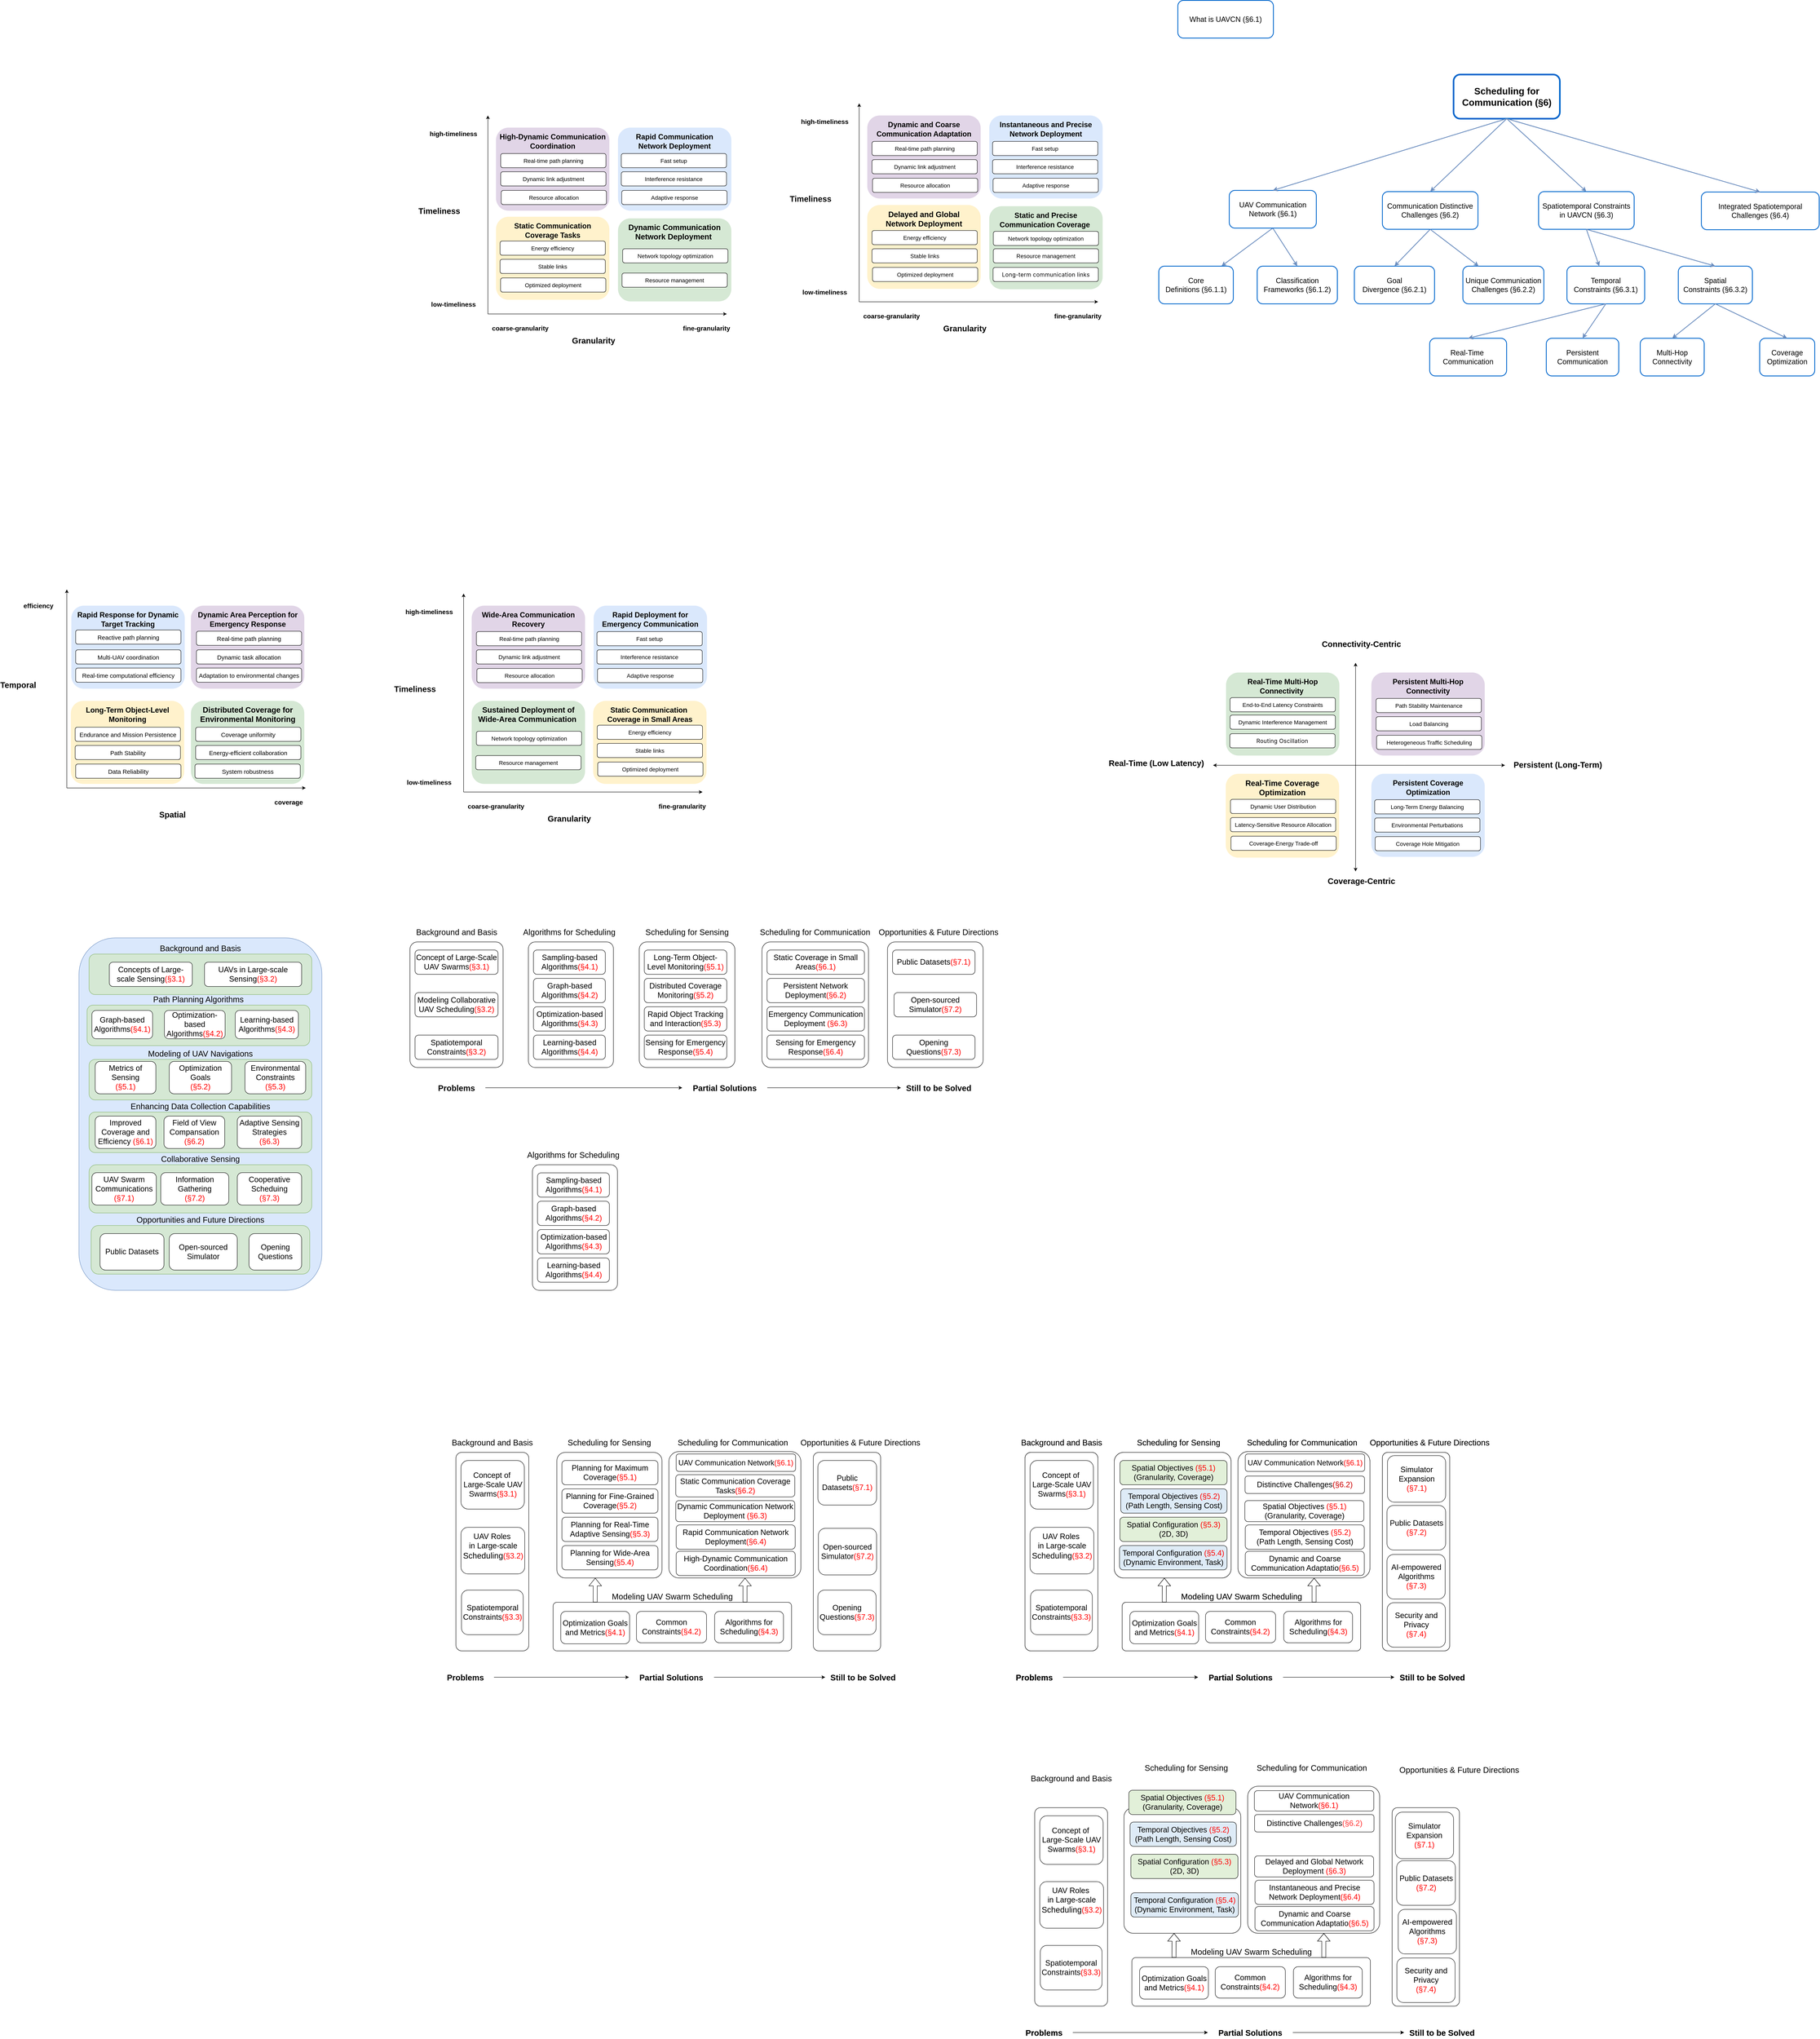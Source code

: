 <mxfile version="26.0.13">
  <diagram name="第 1 页" id="lKYJNV1JYSL0fNV-0X3W">
    <mxGraphModel dx="1800" dy="3096" grid="0" gridSize="10" guides="1" tooltips="1" connect="1" arrows="1" fold="1" page="0" pageScale="1" pageWidth="827" pageHeight="1169" math="0" shadow="0">
      <root>
        <mxCell id="0" />
        <mxCell id="1" parent="0" />
        <mxCell id="8JE8dJGaa-7Noi-EUSGW-1" value="" style="rounded=1;whiteSpace=wrap;html=1;glass=0;arcSize=8;" parent="1" vertex="1">
          <mxGeometry x="887.5" y="210" width="230" height="310" as="geometry" />
        </mxCell>
        <mxCell id="8JE8dJGaa-7Noi-EUSGW-2" value="" style="rounded=1;whiteSpace=wrap;html=1;fillColor=#dae8fc;strokeColor=#6c8ebf;" parent="1" vertex="1">
          <mxGeometry x="70" y="200" width="600" height="870" as="geometry" />
        </mxCell>
        <mxCell id="8JE8dJGaa-7Noi-EUSGW-3" value="Background and Basis" style="rounded=1;whiteSpace=wrap;html=1;labelPosition=center;verticalLabelPosition=top;align=center;verticalAlign=bottom;fontSize=20;fillColor=#d5e8d4;strokeColor=#82b366;" parent="1" vertex="1">
          <mxGeometry x="95" y="240" width="550" height="100" as="geometry" />
        </mxCell>
        <mxCell id="8JE8dJGaa-7Noi-EUSGW-4" value="UAVs in Large-scale Sensing&lt;span style=&quot;color: rgb(255 , 0 , 0)&quot;&gt;(§3.2)&lt;/span&gt;" style="rounded=1;whiteSpace=wrap;html=1;fontSize=19;" parent="1" vertex="1">
          <mxGeometry x="380" y="260" width="240" height="60" as="geometry" />
        </mxCell>
        <mxCell id="8JE8dJGaa-7Noi-EUSGW-5" value="Concepts of Large-scale Sensing&lt;font color=&quot;#ff0000&quot;&gt;(§3.1)&lt;/font&gt;" style="rounded=1;whiteSpace=wrap;html=1;fontSize=19;" parent="1" vertex="1">
          <mxGeometry x="145" y="260" width="205" height="60" as="geometry" />
        </mxCell>
        <mxCell id="8JE8dJGaa-7Noi-EUSGW-6" value="Modeling of UAV Navigations" style="rounded=1;whiteSpace=wrap;html=1;labelPosition=center;verticalLabelPosition=top;align=center;verticalAlign=bottom;fontSize=20;fillColor=#d5e8d4;strokeColor=#82b366;" parent="1" vertex="1">
          <mxGeometry x="95" y="500" width="550" height="100" as="geometry" />
        </mxCell>
        <mxCell id="8JE8dJGaa-7Noi-EUSGW-7" value="Collaborative Sensing" style="rounded=1;whiteSpace=wrap;html=1;labelPosition=center;verticalLabelPosition=top;align=center;verticalAlign=bottom;fontSize=20;fillColor=#d5e8d4;strokeColor=#82b366;" parent="1" vertex="1">
          <mxGeometry x="95" y="760" width="550" height="119" as="geometry" />
        </mxCell>
        <mxCell id="8JE8dJGaa-7Noi-EUSGW-8" value="Enhancing Data Collection Capabilities" style="rounded=1;whiteSpace=wrap;html=1;labelPosition=center;verticalLabelPosition=top;align=center;verticalAlign=bottom;fontSize=20;fillColor=#d5e8d4;strokeColor=#82b366;" parent="1" vertex="1">
          <mxGeometry x="95" y="630" width="550" height="100" as="geometry" />
        </mxCell>
        <mxCell id="8JE8dJGaa-7Noi-EUSGW-9" value="Opportunities and Future Directions" style="rounded=1;whiteSpace=wrap;html=1;labelPosition=center;verticalLabelPosition=top;align=center;verticalAlign=bottom;fontSize=20;fillColor=#d5e8d4;strokeColor=#82b366;" parent="1" vertex="1">
          <mxGeometry x="100" y="910" width="540" height="120" as="geometry" />
        </mxCell>
        <mxCell id="8JE8dJGaa-7Noi-EUSGW-10" value="Metrics of Sensing&lt;br&gt;&lt;span style=&quot;color: rgb(255 , 0 , 0)&quot;&gt;(§5.1)&lt;/span&gt;" style="rounded=1;whiteSpace=wrap;html=1;fontSize=19;" parent="1" vertex="1">
          <mxGeometry x="110" y="505" width="150" height="80" as="geometry" />
        </mxCell>
        <mxCell id="8JE8dJGaa-7Noi-EUSGW-11" value="Optimization Goals&lt;br&gt;&lt;span style=&quot;color: rgb(255 , 0 , 0)&quot;&gt;(§5.2)&lt;/span&gt;" style="rounded=1;whiteSpace=wrap;html=1;fontSize=19;" parent="1" vertex="1">
          <mxGeometry x="293" y="505" width="154" height="80" as="geometry" />
        </mxCell>
        <mxCell id="8JE8dJGaa-7Noi-EUSGW-12" value="Environmental Constraints&lt;br&gt;&lt;span style=&quot;color: rgb(255 , 0 , 0)&quot;&gt;(§5.3)&lt;/span&gt;" style="rounded=1;whiteSpace=wrap;html=1;fontSize=19;" parent="1" vertex="1">
          <mxGeometry x="480" y="505" width="150" height="80" as="geometry" />
        </mxCell>
        <mxCell id="8JE8dJGaa-7Noi-EUSGW-13" value="Public Datasets" style="rounded=1;whiteSpace=wrap;html=1;fontSize=19;" parent="1" vertex="1">
          <mxGeometry x="122" y="930" width="158" height="90" as="geometry" />
        </mxCell>
        <mxCell id="8JE8dJGaa-7Noi-EUSGW-14" value="Open-sourced Simulator" style="rounded=1;whiteSpace=wrap;html=1;fontSize=19;" parent="1" vertex="1">
          <mxGeometry x="293" y="930" width="168" height="90" as="geometry" />
        </mxCell>
        <mxCell id="8JE8dJGaa-7Noi-EUSGW-15" value="Opening Questions" style="rounded=1;whiteSpace=wrap;html=1;fontSize=19;" parent="1" vertex="1">
          <mxGeometry x="490" y="930" width="130" height="90" as="geometry" />
        </mxCell>
        <mxCell id="8JE8dJGaa-7Noi-EUSGW-16" value="Path Planning Algorithms" style="rounded=1;whiteSpace=wrap;html=1;labelPosition=center;verticalLabelPosition=top;align=center;verticalAlign=bottom;fontSize=20;fillColor=#d5e8d4;strokeColor=#82b366;" parent="1" vertex="1">
          <mxGeometry x="90" y="366" width="550" height="100" as="geometry" />
        </mxCell>
        <mxCell id="8JE8dJGaa-7Noi-EUSGW-17" value="Graph-based Algorithms&lt;span style=&quot;color: rgb(255 , 0 , 0)&quot;&gt;(§4.1)&lt;/span&gt;" style="rounded=1;whiteSpace=wrap;html=1;fontSize=19;" parent="1" vertex="1">
          <mxGeometry x="102" y="379" width="150" height="70" as="geometry" />
        </mxCell>
        <mxCell id="8JE8dJGaa-7Noi-EUSGW-18" value="Optimization-based Algorithms&lt;span style=&quot;color: rgb(255 , 0 , 0)&quot;&gt;(§4.2)&lt;/span&gt;" style="rounded=1;whiteSpace=wrap;html=1;fontSize=19;" parent="1" vertex="1">
          <mxGeometry x="281" y="379" width="150" height="70" as="geometry" />
        </mxCell>
        <mxCell id="8JE8dJGaa-7Noi-EUSGW-19" value="Learning-based Algorithms&lt;span style=&quot;color: rgb(255 , 0 , 0)&quot;&gt;(§4.3)&lt;/span&gt;" style="rounded=1;whiteSpace=wrap;html=1;fontSize=19;" parent="1" vertex="1">
          <mxGeometry x="456" y="379" width="156" height="70" as="geometry" />
        </mxCell>
        <mxCell id="8JE8dJGaa-7Noi-EUSGW-20" value="Improved Coverage and Efficiency&amp;nbsp;&lt;span style=&quot;color: rgb(255 , 0 , 0)&quot;&gt;(§6.1)&lt;/span&gt;" style="rounded=1;whiteSpace=wrap;html=1;fontSize=19;" parent="1" vertex="1">
          <mxGeometry x="110" y="640" width="150" height="80" as="geometry" />
        </mxCell>
        <mxCell id="8JE8dJGaa-7Noi-EUSGW-21" value="Field of View Compansation&lt;br&gt;&lt;span style=&quot;color: rgb(255 , 0 , 0)&quot;&gt;(§6.2)&lt;/span&gt;" style="rounded=1;whiteSpace=wrap;html=1;fontSize=19;" parent="1" vertex="1">
          <mxGeometry x="280" y="640" width="150" height="80" as="geometry" />
        </mxCell>
        <mxCell id="8JE8dJGaa-7Noi-EUSGW-22" value="Adaptive Sensing Strategies&lt;br&gt;&lt;span style=&quot;color: rgb(255 , 0 , 0)&quot;&gt;(§6.3)&lt;/span&gt;" style="rounded=1;whiteSpace=wrap;html=1;fontSize=19;" parent="1" vertex="1">
          <mxGeometry x="461" y="640" width="159" height="80" as="geometry" />
        </mxCell>
        <mxCell id="8JE8dJGaa-7Noi-EUSGW-23" value="Cooperative Scheduing&lt;br&gt;&lt;span style=&quot;color: rgb(255 , 0 , 0)&quot;&gt;(§7.3)&lt;/span&gt;" style="rounded=1;whiteSpace=wrap;html=1;fontSize=19;" parent="1" vertex="1">
          <mxGeometry x="461" y="779.5" width="159" height="80" as="geometry" />
        </mxCell>
        <mxCell id="8JE8dJGaa-7Noi-EUSGW-24" value="Information Gathering&lt;br&gt;&lt;span style=&quot;color: rgb(255 , 0 , 0)&quot;&gt;(§7.2)&lt;/span&gt;" style="rounded=1;whiteSpace=wrap;html=1;fontSize=19;" parent="1" vertex="1">
          <mxGeometry x="272" y="779.5" width="168" height="80" as="geometry" />
        </mxCell>
        <mxCell id="8JE8dJGaa-7Noi-EUSGW-25" value="UAV Swarm Communications&lt;br&gt;&lt;span style=&quot;color: rgb(255 , 0 , 0)&quot;&gt;(§7.1)&lt;/span&gt;" style="rounded=1;whiteSpace=wrap;html=1;fontSize=19;" parent="1" vertex="1">
          <mxGeometry x="102" y="779.5" width="159" height="80" as="geometry" />
        </mxCell>
        <mxCell id="8JE8dJGaa-7Noi-EUSGW-26" value="Concept of Large-Scale UAV Swarms&lt;font color=&quot;#ff0000&quot;&gt;(§3.1)&lt;/font&gt;" style="rounded=1;whiteSpace=wrap;html=1;fontSize=19;" parent="1" vertex="1">
          <mxGeometry x="900" y="230" width="205" height="60" as="geometry" />
        </mxCell>
        <mxCell id="8JE8dJGaa-7Noi-EUSGW-27" value="Modeling Collaborative UAV Scheduling&lt;font color=&quot;#ff0000&quot;&gt;(§3.2)&lt;/font&gt;" style="rounded=1;whiteSpace=wrap;html=1;fontSize=19;" parent="1" vertex="1">
          <mxGeometry x="900" y="335" width="205" height="60" as="geometry" />
        </mxCell>
        <mxCell id="8JE8dJGaa-7Noi-EUSGW-28" value="Spatiotemporal Constraints&lt;font color=&quot;#ff0000&quot;&gt;(§3.2)&lt;/font&gt;" style="rounded=1;whiteSpace=wrap;html=1;fontSize=19;" parent="1" vertex="1">
          <mxGeometry x="900" y="440" width="205" height="60" as="geometry" />
        </mxCell>
        <mxCell id="8JE8dJGaa-7Noi-EUSGW-29" value="&lt;span style=&quot;font-size: 20px;&quot;&gt;Background and Basis&lt;/span&gt;" style="text;html=1;align=center;verticalAlign=middle;whiteSpace=wrap;rounded=0;" parent="1" vertex="1">
          <mxGeometry x="877.5" y="170" width="250" height="30" as="geometry" />
        </mxCell>
        <mxCell id="8JE8dJGaa-7Noi-EUSGW-30" value="" style="rounded=1;whiteSpace=wrap;html=1;glass=0;arcSize=8;" parent="1" vertex="1">
          <mxGeometry x="1180" y="210" width="210" height="310" as="geometry" />
        </mxCell>
        <mxCell id="8JE8dJGaa-7Noi-EUSGW-31" value="Sampling-based Algorithms&lt;font color=&quot;#ff0000&quot;&gt;(§4.1)&lt;/font&gt;" style="rounded=1;whiteSpace=wrap;html=1;fontSize=19;" parent="1" vertex="1">
          <mxGeometry x="1192.5" y="230" width="177.5" height="60" as="geometry" />
        </mxCell>
        <mxCell id="8JE8dJGaa-7Noi-EUSGW-32" value="Graph-based Algorithms&lt;font color=&quot;#ff0000&quot;&gt;(§4.2)&lt;/font&gt;" style="rounded=1;whiteSpace=wrap;html=1;fontSize=19;" parent="1" vertex="1">
          <mxGeometry x="1192.5" y="300" width="177.5" height="60" as="geometry" />
        </mxCell>
        <mxCell id="8JE8dJGaa-7Noi-EUSGW-33" value="Optimization-based Algorithms&lt;font color=&quot;#ff0000&quot;&gt;(§4.3)&lt;/font&gt;" style="rounded=1;whiteSpace=wrap;html=1;fontSize=19;" parent="1" vertex="1">
          <mxGeometry x="1192.5" y="370" width="177.5" height="60" as="geometry" />
        </mxCell>
        <mxCell id="8JE8dJGaa-7Noi-EUSGW-34" value="&lt;span style=&quot;font-size: 20px;&quot;&gt;Algorithms for Scheduling&lt;/span&gt;" style="text;html=1;align=center;verticalAlign=middle;whiteSpace=wrap;rounded=0;" parent="1" vertex="1">
          <mxGeometry x="1156.25" y="170" width="250" height="30" as="geometry" />
        </mxCell>
        <mxCell id="8JE8dJGaa-7Noi-EUSGW-35" value="Learning-based Algorithms&lt;font color=&quot;#ff0000&quot;&gt;(§4.4)&lt;/font&gt;" style="rounded=1;whiteSpace=wrap;html=1;fontSize=19;" parent="1" vertex="1">
          <mxGeometry x="1192.5" y="440" width="177.5" height="60" as="geometry" />
        </mxCell>
        <mxCell id="8JE8dJGaa-7Noi-EUSGW-36" value="" style="rounded=1;whiteSpace=wrap;html=1;glass=0;arcSize=8;" parent="1" vertex="1">
          <mxGeometry x="1453.75" y="210" width="236.25" height="310" as="geometry" />
        </mxCell>
        <mxCell id="8JE8dJGaa-7Noi-EUSGW-37" value="Long-Term Object-Level Monitoring&lt;font color=&quot;#ff0000&quot;&gt;(§5.1)&lt;/font&gt;" style="rounded=1;whiteSpace=wrap;html=1;fontSize=19;" parent="1" vertex="1">
          <mxGeometry x="1466.25" y="230" width="203.75" height="60" as="geometry" />
        </mxCell>
        <mxCell id="8JE8dJGaa-7Noi-EUSGW-38" value="Distributed Coverage Monitoring&lt;font color=&quot;#ff0000&quot;&gt;(§5.2)&lt;/font&gt;" style="rounded=1;whiteSpace=wrap;html=1;fontSize=19;" parent="1" vertex="1">
          <mxGeometry x="1466.25" y="300" width="203.75" height="60" as="geometry" />
        </mxCell>
        <mxCell id="8JE8dJGaa-7Noi-EUSGW-39" value="Rapid Object Tracking and Interaction&lt;font color=&quot;#ff0000&quot;&gt;(§5.3)&lt;/font&gt;" style="rounded=1;whiteSpace=wrap;html=1;fontSize=19;" parent="1" vertex="1">
          <mxGeometry x="1466.25" y="370" width="203.75" height="60" as="geometry" />
        </mxCell>
        <mxCell id="8JE8dJGaa-7Noi-EUSGW-40" value="&lt;span style=&quot;font-size: 20px;&quot;&gt;Scheduling&amp;nbsp;&lt;/span&gt;&lt;span style=&quot;font-size: 20px;&quot;&gt;for Sensing&lt;/span&gt;" style="text;html=1;align=center;verticalAlign=middle;whiteSpace=wrap;rounded=0;" parent="1" vertex="1">
          <mxGeometry x="1446.88" y="170" width="250" height="30" as="geometry" />
        </mxCell>
        <mxCell id="8JE8dJGaa-7Noi-EUSGW-41" value="Sensing for Emergency Response&lt;font color=&quot;#ff0000&quot;&gt;(§5.4)&lt;/font&gt;" style="rounded=1;whiteSpace=wrap;html=1;fontSize=19;" parent="1" vertex="1">
          <mxGeometry x="1466.25" y="440" width="203.75" height="60" as="geometry" />
        </mxCell>
        <mxCell id="8JE8dJGaa-7Noi-EUSGW-42" value="" style="rounded=1;whiteSpace=wrap;html=1;glass=0;arcSize=8;" parent="1" vertex="1">
          <mxGeometry x="1756.87" y="210" width="263.13" height="310" as="geometry" />
        </mxCell>
        <mxCell id="8JE8dJGaa-7Noi-EUSGW-43" value="Static Coverage in Small Areas&lt;font color=&quot;#ff0000&quot;&gt;(§6.1)&lt;/font&gt;" style="rounded=1;whiteSpace=wrap;html=1;fontSize=19;" parent="1" vertex="1">
          <mxGeometry x="1769.37" y="230" width="240.63" height="60" as="geometry" />
        </mxCell>
        <mxCell id="8JE8dJGaa-7Noi-EUSGW-44" value="Persistent Network Deployment&lt;font color=&quot;#ff0000&quot;&gt;(§6.2)&lt;/font&gt;" style="rounded=1;whiteSpace=wrap;html=1;fontSize=19;" parent="1" vertex="1">
          <mxGeometry x="1769.37" y="300" width="240.63" height="60" as="geometry" />
        </mxCell>
        <mxCell id="8JE8dJGaa-7Noi-EUSGW-45" value="Emergency Communication Deployment&amp;nbsp;&lt;font color=&quot;#ff0000&quot;&gt;(§6.3)&lt;/font&gt;" style="rounded=1;whiteSpace=wrap;html=1;fontSize=19;" parent="1" vertex="1">
          <mxGeometry x="1769.37" y="370" width="240.63" height="60" as="geometry" />
        </mxCell>
        <mxCell id="8JE8dJGaa-7Noi-EUSGW-46" value="&lt;span style=&quot;font-size: 20px;&quot;&gt;Scheduling&amp;nbsp;&lt;/span&gt;&lt;span style=&quot;font-size: 20px;&quot;&gt;for Communication&lt;/span&gt;" style="text;html=1;align=center;verticalAlign=middle;whiteSpace=wrap;rounded=0;" parent="1" vertex="1">
          <mxGeometry x="1743.44" y="170" width="290" height="30" as="geometry" />
        </mxCell>
        <mxCell id="8JE8dJGaa-7Noi-EUSGW-47" value="Sensing for Emergency Response&lt;font color=&quot;#ff0000&quot;&gt;(§6.4)&lt;/font&gt;" style="rounded=1;whiteSpace=wrap;html=1;fontSize=19;" parent="1" vertex="1">
          <mxGeometry x="1769.37" y="440" width="240.63" height="60" as="geometry" />
        </mxCell>
        <mxCell id="8JE8dJGaa-7Noi-EUSGW-48" value="" style="rounded=1;whiteSpace=wrap;html=1;glass=0;arcSize=8;" parent="1" vertex="1">
          <mxGeometry x="2066.87" y="210" width="236.25" height="310" as="geometry" />
        </mxCell>
        <mxCell id="8JE8dJGaa-7Noi-EUSGW-49" value="Public Datasets&lt;font color=&quot;#ff0000&quot;&gt;(§7.1)&lt;/font&gt;" style="rounded=1;whiteSpace=wrap;html=1;fontSize=19;" parent="1" vertex="1">
          <mxGeometry x="2079.37" y="230" width="203.75" height="60" as="geometry" />
        </mxCell>
        <mxCell id="8JE8dJGaa-7Noi-EUSGW-50" value="Open-sourced Simulator&lt;font color=&quot;#ff0000&quot;&gt;(§7.2)&lt;/font&gt;" style="rounded=1;whiteSpace=wrap;html=1;fontSize=19;" parent="1" vertex="1">
          <mxGeometry x="2083.12" y="335" width="203.75" height="60" as="geometry" />
        </mxCell>
        <mxCell id="8JE8dJGaa-7Noi-EUSGW-51" value="&lt;span style=&quot;font-size: 20px;&quot;&gt;Opportunities &amp;amp; Future Directions&lt;/span&gt;" style="text;html=1;align=center;verticalAlign=middle;whiteSpace=wrap;rounded=0;" parent="1" vertex="1">
          <mxGeometry x="2033.44" y="170" width="320" height="30" as="geometry" />
        </mxCell>
        <mxCell id="8JE8dJGaa-7Noi-EUSGW-52" value="Opening Questions&lt;font color=&quot;#ff0000&quot;&gt;(§7.3)&lt;/font&gt;" style="rounded=1;whiteSpace=wrap;html=1;fontSize=19;" parent="1" vertex="1">
          <mxGeometry x="2079.37" y="440" width="203.75" height="60" as="geometry" />
        </mxCell>
        <mxCell id="8JE8dJGaa-7Noi-EUSGW-53" style="edgeStyle=orthogonalEdgeStyle;rounded=0;orthogonalLoop=1;jettySize=auto;html=1;exitX=1;exitY=0.5;exitDx=0;exitDy=0;" parent="1" source="8JE8dJGaa-7Noi-EUSGW-54" target="8JE8dJGaa-7Noi-EUSGW-56" edge="1">
          <mxGeometry relative="1" as="geometry" />
        </mxCell>
        <mxCell id="8JE8dJGaa-7Noi-EUSGW-54" value="&lt;span style=&quot;font-size: 20px;&quot;&gt;&lt;b&gt;Problems&lt;/b&gt;&lt;/span&gt;" style="text;html=1;align=center;verticalAlign=middle;whiteSpace=wrap;rounded=0;" parent="1" vertex="1">
          <mxGeometry x="931.25" y="555" width="142.5" height="30" as="geometry" />
        </mxCell>
        <mxCell id="8JE8dJGaa-7Noi-EUSGW-55" style="edgeStyle=orthogonalEdgeStyle;rounded=0;orthogonalLoop=1;jettySize=auto;html=1;exitX=1;exitY=0.5;exitDx=0;exitDy=0;entryX=0;entryY=0.5;entryDx=0;entryDy=0;" parent="1" source="8JE8dJGaa-7Noi-EUSGW-56" target="8JE8dJGaa-7Noi-EUSGW-57" edge="1">
          <mxGeometry relative="1" as="geometry" />
        </mxCell>
        <mxCell id="8JE8dJGaa-7Noi-EUSGW-56" value="&lt;span style=&quot;font-size: 20px;&quot;&gt;&lt;b&gt;Partial Solutions&lt;/b&gt;&lt;/span&gt;" style="text;html=1;align=center;verticalAlign=middle;whiteSpace=wrap;rounded=0;" parent="1" vertex="1">
          <mxGeometry x="1560" y="555" width="210" height="30" as="geometry" />
        </mxCell>
        <mxCell id="8JE8dJGaa-7Noi-EUSGW-57" value="&lt;span style=&quot;font-size: 20px;&quot;&gt;&lt;b&gt;Still to be Solved&lt;/b&gt;&lt;/span&gt;" style="text;html=1;align=center;verticalAlign=middle;whiteSpace=wrap;rounded=0;" parent="1" vertex="1">
          <mxGeometry x="2100" y="555" width="186.88" height="30" as="geometry" />
        </mxCell>
        <mxCell id="-tQFiQ8kx9aQ_QGWf1GP-1" value="&lt;span style=&quot;font-size: 18px;&quot;&gt;&lt;b&gt;Static Communication&amp;nbsp;&lt;/b&gt;&lt;/span&gt;&lt;div&gt;&lt;span style=&quot;font-size: 18px;&quot;&gt;&lt;b&gt;Coverage in Small Areas&lt;/b&gt;&lt;/span&gt;&lt;br&gt;&lt;div&gt;&lt;b&gt;&lt;font style=&quot;font-size: 18px;&quot;&gt;&lt;br&gt;&lt;/font&gt;&lt;/b&gt;&lt;/div&gt;&lt;div&gt;&lt;b&gt;&lt;font style=&quot;font-size: 18px;&quot;&gt;&lt;br&gt;&lt;/font&gt;&lt;/b&gt;&lt;/div&gt;&lt;div&gt;&lt;b&gt;&lt;font style=&quot;font-size: 18px;&quot;&gt;&lt;br&gt;&lt;/font&gt;&lt;/b&gt;&lt;/div&gt;&lt;div&gt;&lt;b&gt;&lt;font style=&quot;font-size: 18px;&quot;&gt;&lt;br&gt;&lt;/font&gt;&lt;/b&gt;&lt;/div&gt;&lt;div&gt;&lt;b&gt;&lt;font style=&quot;font-size: 18px;&quot;&gt;&lt;br&gt;&lt;/font&gt;&lt;/b&gt;&lt;/div&gt;&lt;div&gt;&lt;br&gt;&lt;/div&gt;&lt;/div&gt;" style="rounded=1;whiteSpace=wrap;html=1;fontSize=19;fillColor=#fff2cc;strokeColor=none;" parent="1" vertex="1">
          <mxGeometry x="1340" y="-385" width="280" height="205" as="geometry" />
        </mxCell>
        <mxCell id="-tQFiQ8kx9aQ_QGWf1GP-2" value="" style="endArrow=classic;html=1;rounded=0;" parent="1" edge="1">
          <mxGeometry width="50" height="50" relative="1" as="geometry">
            <mxPoint x="1020" y="-160" as="sourcePoint" />
            <mxPoint x="1610" y="-160" as="targetPoint" />
          </mxGeometry>
        </mxCell>
        <mxCell id="-tQFiQ8kx9aQ_QGWf1GP-3" value="" style="endArrow=classic;html=1;rounded=0;" parent="1" edge="1">
          <mxGeometry width="50" height="50" relative="1" as="geometry">
            <mxPoint x="1020" y="-160" as="sourcePoint" />
            <mxPoint x="1020" y="-650" as="targetPoint" />
          </mxGeometry>
        </mxCell>
        <mxCell id="-tQFiQ8kx9aQ_QGWf1GP-4" value="&lt;b&gt;&lt;font style=&quot;font-size: 20px;&quot;&gt;Granularity&lt;/font&gt;&lt;/b&gt;" style="text;html=1;align=center;verticalAlign=middle;whiteSpace=wrap;rounded=0;" parent="1" vertex="1">
          <mxGeometry x="1251.25" y="-110" width="60" height="30" as="geometry" />
        </mxCell>
        <mxCell id="-tQFiQ8kx9aQ_QGWf1GP-5" value="&lt;b style=&quot;&quot;&gt;&lt;font style=&quot;font-size: 20px;&quot;&gt;Timeliness&lt;/font&gt;&lt;/b&gt;" style="text;html=1;align=center;verticalAlign=middle;whiteSpace=wrap;rounded=0;" parent="1" vertex="1">
          <mxGeometry x="870" y="-430" width="60" height="30" as="geometry" />
        </mxCell>
        <mxCell id="-tQFiQ8kx9aQ_QGWf1GP-6" value="&lt;span style=&quot;font-size: 16px;&quot;&gt;&lt;b&gt;fine-granularity&lt;/b&gt;&lt;/span&gt;" style="text;html=1;align=center;verticalAlign=middle;whiteSpace=wrap;rounded=0;" parent="1" vertex="1">
          <mxGeometry x="1490" y="-140" width="140" height="30" as="geometry" />
        </mxCell>
        <mxCell id="-tQFiQ8kx9aQ_QGWf1GP-7" value="&lt;span style=&quot;font-size: 16px;&quot;&gt;&lt;b&gt;coarse-granularity&lt;/b&gt;&lt;/span&gt;" style="text;html=1;align=center;verticalAlign=middle;whiteSpace=wrap;rounded=0;" parent="1" vertex="1">
          <mxGeometry x="1020" y="-140" width="160" height="30" as="geometry" />
        </mxCell>
        <mxCell id="-tQFiQ8kx9aQ_QGWf1GP-8" value="&lt;span style=&quot;font-size: 16px;&quot;&gt;&lt;b&gt;low-timeliness&lt;/b&gt;&lt;/span&gt;" style="text;html=1;align=center;verticalAlign=middle;whiteSpace=wrap;rounded=0;" parent="1" vertex="1">
          <mxGeometry x="870" y="-199" width="130" height="30" as="geometry" />
        </mxCell>
        <mxCell id="-tQFiQ8kx9aQ_QGWf1GP-9" value="&lt;span style=&quot;font-size: 16px;&quot;&gt;&lt;b&gt;high-timeliness&lt;/b&gt;&lt;/span&gt;" style="text;html=1;align=center;verticalAlign=middle;whiteSpace=wrap;rounded=0;" parent="1" vertex="1">
          <mxGeometry x="870" y="-620" width="130" height="30" as="geometry" />
        </mxCell>
        <mxCell id="-tQFiQ8kx9aQ_QGWf1GP-10" value="&lt;div&gt;&lt;b&gt;Sustained Deployment of Wide-Area Communication&amp;nbsp;&lt;/b&gt;&lt;br&gt;&lt;div&gt;&lt;b&gt;&lt;font style=&quot;font-size: 18px;&quot;&gt;&lt;br&gt;&lt;/font&gt;&lt;/b&gt;&lt;/div&gt;&lt;div&gt;&lt;b&gt;&lt;font style=&quot;font-size: 18px;&quot;&gt;&lt;br&gt;&lt;/font&gt;&lt;/b&gt;&lt;/div&gt;&lt;div&gt;&lt;b&gt;&lt;font style=&quot;font-size: 18px;&quot;&gt;&lt;br&gt;&lt;/font&gt;&lt;/b&gt;&lt;/div&gt;&lt;div&gt;&lt;b&gt;&lt;font style=&quot;font-size: 18px;&quot;&gt;&lt;br&gt;&lt;/font&gt;&lt;/b&gt;&lt;/div&gt;&lt;div&gt;&lt;b&gt;&lt;font style=&quot;font-size: 18px;&quot;&gt;&lt;br&gt;&lt;/font&gt;&lt;/b&gt;&lt;/div&gt;&lt;div&gt;&lt;br&gt;&lt;/div&gt;&lt;/div&gt;" style="rounded=1;whiteSpace=wrap;html=1;fontSize=19;fillColor=#d5e8d4;strokeColor=none;" parent="1" vertex="1">
          <mxGeometry x="1040" y="-385" width="280" height="205" as="geometry" />
        </mxCell>
        <mxCell id="-tQFiQ8kx9aQ_QGWf1GP-11" value="&lt;font style=&quot;font-size: 18px;&quot;&gt;&lt;b&gt;Rapid Deployment for Emergency Communication&lt;/b&gt;&lt;/font&gt;&lt;div&gt;&lt;b&gt;&lt;font style=&quot;font-size: 18px;&quot;&gt;&lt;br&gt;&lt;/font&gt;&lt;/b&gt;&lt;/div&gt;&lt;div&gt;&lt;b&gt;&lt;font style=&quot;font-size: 18px;&quot;&gt;&lt;br&gt;&lt;/font&gt;&lt;/b&gt;&lt;/div&gt;&lt;div&gt;&lt;b&gt;&lt;font style=&quot;font-size: 18px;&quot;&gt;&lt;br&gt;&lt;/font&gt;&lt;/b&gt;&lt;/div&gt;&lt;div&gt;&lt;b&gt;&lt;font style=&quot;font-size: 18px;&quot;&gt;&lt;br&gt;&lt;/font&gt;&lt;/b&gt;&lt;/div&gt;&lt;div&gt;&lt;b&gt;&lt;font style=&quot;font-size: 18px;&quot;&gt;&lt;br&gt;&lt;/font&gt;&lt;/b&gt;&lt;/div&gt;&lt;div&gt;&lt;br&gt;&lt;/div&gt;" style="rounded=1;whiteSpace=wrap;html=1;fontSize=19;fillColor=#dae8fc;strokeColor=none;" parent="1" vertex="1">
          <mxGeometry x="1341.25" y="-620" width="280" height="205" as="geometry" />
        </mxCell>
        <mxCell id="-tQFiQ8kx9aQ_QGWf1GP-12" value="&lt;font style=&quot;font-size: 18px;&quot;&gt;&lt;b&gt;Wide-Area Communication Recovery&lt;br&gt;&lt;/b&gt;&lt;/font&gt;&lt;div&gt;&lt;b&gt;&lt;font style=&quot;font-size: 18px;&quot;&gt;&lt;br&gt;&lt;/font&gt;&lt;/b&gt;&lt;/div&gt;&lt;div&gt;&lt;b&gt;&lt;font style=&quot;font-size: 18px;&quot;&gt;&lt;br&gt;&lt;/font&gt;&lt;/b&gt;&lt;/div&gt;&lt;div&gt;&lt;b&gt;&lt;font style=&quot;font-size: 18px;&quot;&gt;&lt;br&gt;&lt;/font&gt;&lt;/b&gt;&lt;/div&gt;&lt;div&gt;&lt;b&gt;&lt;font style=&quot;font-size: 18px;&quot;&gt;&lt;br&gt;&lt;/font&gt;&lt;/b&gt;&lt;/div&gt;&lt;div&gt;&lt;b&gt;&lt;font style=&quot;font-size: 18px;&quot;&gt;&lt;br&gt;&lt;/font&gt;&lt;/b&gt;&lt;/div&gt;&lt;div&gt;&lt;br&gt;&lt;/div&gt;" style="rounded=1;whiteSpace=wrap;html=1;fontSize=19;fillColor=#e1d5e7;strokeColor=none;" parent="1" vertex="1">
          <mxGeometry x="1040" y="-620" width="280" height="205" as="geometry" />
        </mxCell>
        <mxCell id="-tQFiQ8kx9aQ_QGWf1GP-13" value="Energy efficiency" style="rounded=1;whiteSpace=wrap;html=1;strokeWidth=1;fontSize=14;" parent="1" vertex="1">
          <mxGeometry x="1350" y="-325" width="260" height="35" as="geometry" />
        </mxCell>
        <mxCell id="-tQFiQ8kx9aQ_QGWf1GP-14" value="Stable links" style="rounded=1;whiteSpace=wrap;html=1;strokeWidth=1;fontSize=14;" parent="1" vertex="1">
          <mxGeometry x="1350" y="-280" width="260" height="35" as="geometry" />
        </mxCell>
        <mxCell id="-tQFiQ8kx9aQ_QGWf1GP-15" value="Optimized deployment" style="rounded=1;whiteSpace=wrap;html=1;strokeWidth=1;fontSize=14;" parent="1" vertex="1">
          <mxGeometry x="1351.25" y="-234" width="260" height="35" as="geometry" />
        </mxCell>
        <mxCell id="-tQFiQ8kx9aQ_QGWf1GP-16" value="Network topology optimization" style="rounded=1;whiteSpace=wrap;html=1;strokeWidth=1;fontSize=14;" parent="1" vertex="1">
          <mxGeometry x="1051.57" y="-310" width="260" height="35" as="geometry" />
        </mxCell>
        <mxCell id="-tQFiQ8kx9aQ_QGWf1GP-17" value="Resource management" style="rounded=1;whiteSpace=wrap;html=1;strokeWidth=1;fontSize=14;" parent="1" vertex="1">
          <mxGeometry x="1050.0" y="-250" width="260" height="35" as="geometry" />
        </mxCell>
        <mxCell id="-tQFiQ8kx9aQ_QGWf1GP-18" value="Fast setup" style="rounded=1;whiteSpace=wrap;html=1;strokeWidth=1;fontSize=14;" parent="1" vertex="1">
          <mxGeometry x="1349.37" y="-556" width="260" height="35" as="geometry" />
        </mxCell>
        <mxCell id="-tQFiQ8kx9aQ_QGWf1GP-19" value="Interference resistance" style="rounded=1;whiteSpace=wrap;html=1;strokeWidth=1;fontSize=14;" parent="1" vertex="1">
          <mxGeometry x="1349.37" y="-511" width="260" height="35" as="geometry" />
        </mxCell>
        <mxCell id="-tQFiQ8kx9aQ_QGWf1GP-20" value="Adaptive response" style="rounded=1;whiteSpace=wrap;html=1;strokeWidth=1;fontSize=14;" parent="1" vertex="1">
          <mxGeometry x="1350.62" y="-465" width="260" height="35" as="geometry" />
        </mxCell>
        <mxCell id="-tQFiQ8kx9aQ_QGWf1GP-21" value="Real-time path planning" style="rounded=1;whiteSpace=wrap;html=1;strokeWidth=1;fontSize=14;" parent="1" vertex="1">
          <mxGeometry x="1051.57" y="-556" width="260" height="35" as="geometry" />
        </mxCell>
        <mxCell id="-tQFiQ8kx9aQ_QGWf1GP-22" value="Dynamic link adjustment" style="rounded=1;whiteSpace=wrap;html=1;strokeWidth=1;fontSize=14;" parent="1" vertex="1">
          <mxGeometry x="1051.57" y="-511" width="260" height="35" as="geometry" />
        </mxCell>
        <mxCell id="-tQFiQ8kx9aQ_QGWf1GP-23" value="Resource allocation" style="rounded=1;whiteSpace=wrap;html=1;strokeWidth=1;fontSize=14;" parent="1" vertex="1">
          <mxGeometry x="1052.82" y="-465" width="260" height="35" as="geometry" />
        </mxCell>
        <mxCell id="AHgwAtBn9opc_SdNSLN8-19" value="&lt;b style=&quot;font-size: 18px; background-color: initial;&quot;&gt;Long-Term Object-Level Monitoring&lt;/b&gt;&lt;div&gt;&lt;br&gt;&lt;/div&gt;&lt;div&gt;&lt;br&gt;&lt;/div&gt;&lt;div&gt;&lt;b&gt;&lt;font style=&quot;font-size: 18px;&quot;&gt;&lt;br&gt;&lt;/font&gt;&lt;/b&gt;&lt;/div&gt;&lt;div&gt;&lt;b&gt;&lt;font style=&quot;font-size: 18px;&quot;&gt;&lt;br&gt;&lt;/font&gt;&lt;/b&gt;&lt;/div&gt;&lt;div&gt;&lt;b&gt;&lt;font style=&quot;font-size: 18px;&quot;&gt;&lt;br&gt;&lt;/font&gt;&lt;/b&gt;&lt;/div&gt;&lt;div&gt;&lt;br&gt;&lt;/div&gt;" style="rounded=1;whiteSpace=wrap;html=1;fontSize=19;fillColor=#fff2cc;strokeColor=none;" parent="1" vertex="1">
          <mxGeometry x="50" y="-385" width="280" height="205" as="geometry" />
        </mxCell>
        <mxCell id="AHgwAtBn9opc_SdNSLN8-20" value="" style="endArrow=classic;html=1;rounded=0;" parent="1" edge="1">
          <mxGeometry width="50" height="50" relative="1" as="geometry">
            <mxPoint x="40" y="-170" as="sourcePoint" />
            <mxPoint x="630" y="-170" as="targetPoint" />
          </mxGeometry>
        </mxCell>
        <mxCell id="AHgwAtBn9opc_SdNSLN8-21" value="" style="endArrow=classic;html=1;rounded=0;" parent="1" edge="1">
          <mxGeometry width="50" height="50" relative="1" as="geometry">
            <mxPoint x="40" y="-170" as="sourcePoint" />
            <mxPoint x="40" y="-660" as="targetPoint" />
          </mxGeometry>
        </mxCell>
        <mxCell id="AHgwAtBn9opc_SdNSLN8-22" value="&lt;b&gt;&lt;font style=&quot;font-size: 20px;&quot;&gt;Spatial&lt;/font&gt;&lt;/b&gt;" style="text;html=1;align=center;verticalAlign=middle;whiteSpace=wrap;rounded=0;" parent="1" vertex="1">
          <mxGeometry x="271.25" y="-120" width="60" height="30" as="geometry" />
        </mxCell>
        <mxCell id="AHgwAtBn9opc_SdNSLN8-23" value="&lt;span style=&quot;font-size: 20px;&quot;&gt;&lt;b&gt;Temporal&lt;/b&gt;&lt;/span&gt;" style="text;html=1;align=center;verticalAlign=middle;whiteSpace=wrap;rounded=0;" parent="1" vertex="1">
          <mxGeometry x="-110" y="-440" width="60" height="30" as="geometry" />
        </mxCell>
        <mxCell id="AHgwAtBn9opc_SdNSLN8-24" value="&lt;span style=&quot;font-size: 16px;&quot;&gt;&lt;b&gt;coverage&lt;/b&gt;&lt;/span&gt;" style="text;html=1;align=center;verticalAlign=middle;whiteSpace=wrap;rounded=0;" parent="1" vertex="1">
          <mxGeometry x="558.13" y="-150" width="60" height="30" as="geometry" />
        </mxCell>
        <mxCell id="AHgwAtBn9opc_SdNSLN8-25" value="&lt;span style=&quot;font-size: 16px;&quot;&gt;&lt;b&gt;efficiency&lt;/b&gt;&lt;/span&gt;" style="text;html=1;align=center;verticalAlign=middle;whiteSpace=wrap;rounded=0;" parent="1" vertex="1">
          <mxGeometry x="-60" y="-635" width="60" height="30" as="geometry" />
        </mxCell>
        <mxCell id="AHgwAtBn9opc_SdNSLN8-26" value="&lt;b&gt;Distributed Coverage for Environmental Monitoring&lt;/b&gt;&lt;br&gt;&lt;div&gt;&lt;b&gt;&lt;font style=&quot;font-size: 18px;&quot;&gt;&lt;br&gt;&lt;/font&gt;&lt;/b&gt;&lt;/div&gt;&lt;div&gt;&lt;b&gt;&lt;font style=&quot;font-size: 18px;&quot;&gt;&lt;br&gt;&lt;/font&gt;&lt;/b&gt;&lt;/div&gt;&lt;div&gt;&lt;b&gt;&lt;font style=&quot;font-size: 18px;&quot;&gt;&lt;br&gt;&lt;/font&gt;&lt;/b&gt;&lt;/div&gt;&lt;div&gt;&lt;b&gt;&lt;font style=&quot;font-size: 18px;&quot;&gt;&lt;br&gt;&lt;/font&gt;&lt;/b&gt;&lt;/div&gt;&lt;div&gt;&lt;b&gt;&lt;font style=&quot;font-size: 18px;&quot;&gt;&lt;br&gt;&lt;/font&gt;&lt;/b&gt;&lt;/div&gt;&lt;div&gt;&lt;br&gt;&lt;/div&gt;" style="rounded=1;whiteSpace=wrap;html=1;fontSize=19;fillColor=#d5e8d4;strokeColor=none;" parent="1" vertex="1">
          <mxGeometry x="346.56" y="-385" width="280" height="205" as="geometry" />
        </mxCell>
        <mxCell id="AHgwAtBn9opc_SdNSLN8-27" value="&lt;span style=&quot;font-size: 18px;&quot;&gt;&lt;b&gt;Rapid Response for Dynamic Target Tracking&lt;/b&gt;&lt;/span&gt;&lt;br&gt;&lt;div&gt;&lt;b&gt;&lt;font style=&quot;font-size: 18px;&quot;&gt;&lt;br&gt;&lt;/font&gt;&lt;/b&gt;&lt;/div&gt;&lt;div&gt;&lt;b&gt;&lt;font style=&quot;font-size: 18px;&quot;&gt;&lt;br&gt;&lt;/font&gt;&lt;/b&gt;&lt;/div&gt;&lt;div&gt;&lt;b&gt;&lt;font style=&quot;font-size: 18px;&quot;&gt;&lt;br&gt;&lt;/font&gt;&lt;/b&gt;&lt;/div&gt;&lt;div&gt;&lt;b&gt;&lt;font style=&quot;font-size: 18px;&quot;&gt;&lt;br&gt;&lt;/font&gt;&lt;/b&gt;&lt;/div&gt;&lt;div&gt;&lt;b&gt;&lt;font style=&quot;font-size: 18px;&quot;&gt;&lt;br&gt;&lt;/font&gt;&lt;/b&gt;&lt;/div&gt;&lt;div&gt;&lt;br&gt;&lt;/div&gt;" style="rounded=1;whiteSpace=wrap;html=1;fontSize=19;fillColor=#dae8fc;strokeColor=none;" parent="1" vertex="1">
          <mxGeometry x="51.25" y="-620" width="280" height="205" as="geometry" />
        </mxCell>
        <mxCell id="AHgwAtBn9opc_SdNSLN8-28" value="&lt;font style=&quot;&quot;&gt;&lt;span style=&quot;font-size: 18px;&quot;&gt;&lt;b&gt;Dynamic Area Perception for Emergency Response&lt;/b&gt;&lt;/span&gt;&lt;br&gt;&lt;/font&gt;&lt;div&gt;&lt;b&gt;&lt;font style=&quot;font-size: 18px;&quot;&gt;&lt;br&gt;&lt;/font&gt;&lt;/b&gt;&lt;/div&gt;&lt;div&gt;&lt;b&gt;&lt;font style=&quot;font-size: 18px;&quot;&gt;&lt;br&gt;&lt;/font&gt;&lt;/b&gt;&lt;/div&gt;&lt;div&gt;&lt;b&gt;&lt;font style=&quot;font-size: 18px;&quot;&gt;&lt;br&gt;&lt;/font&gt;&lt;/b&gt;&lt;/div&gt;&lt;div&gt;&lt;b&gt;&lt;font style=&quot;font-size: 18px;&quot;&gt;&lt;br&gt;&lt;/font&gt;&lt;/b&gt;&lt;/div&gt;&lt;div&gt;&lt;b&gt;&lt;font style=&quot;font-size: 18px;&quot;&gt;&lt;br&gt;&lt;/font&gt;&lt;/b&gt;&lt;/div&gt;&lt;div&gt;&lt;br&gt;&lt;/div&gt;" style="rounded=1;whiteSpace=wrap;html=1;fontSize=19;fillColor=#e1d5e7;strokeColor=none;" parent="1" vertex="1">
          <mxGeometry x="346.56" y="-620" width="280" height="205" as="geometry" />
        </mxCell>
        <mxCell id="AHgwAtBn9opc_SdNSLN8-29" value="Coverage uniformity" style="rounded=1;whiteSpace=wrap;html=1;fontSize=15;" parent="1" vertex="1">
          <mxGeometry x="358.13" y="-320" width="260" height="35" as="geometry" />
        </mxCell>
        <mxCell id="AHgwAtBn9opc_SdNSLN8-30" value="Energy-efficient collaboration" style="rounded=1;whiteSpace=wrap;html=1;fontSize=15;" parent="1" vertex="1">
          <mxGeometry x="358.13" y="-275" width="260" height="35" as="geometry" />
        </mxCell>
        <mxCell id="AHgwAtBn9opc_SdNSLN8-31" value="Reactive path planning" style="rounded=1;whiteSpace=wrap;html=1;fontSize=15;" parent="1" vertex="1">
          <mxGeometry x="61.88" y="-560" width="260" height="35" as="geometry" />
        </mxCell>
        <mxCell id="AHgwAtBn9opc_SdNSLN8-32" value="Multi-UAV coordination" style="rounded=1;whiteSpace=wrap;html=1;fontSize=15;" parent="1" vertex="1">
          <mxGeometry x="61.88" y="-511" width="260" height="35" as="geometry" />
        </mxCell>
        <mxCell id="AHgwAtBn9opc_SdNSLN8-33" value="Real-time path planning" style="rounded=1;whiteSpace=wrap;html=1;fontSize=15;" parent="1" vertex="1">
          <mxGeometry x="360.0" y="-557" width="260" height="35" as="geometry" />
        </mxCell>
        <mxCell id="AHgwAtBn9opc_SdNSLN8-34" value="Dynamic task allocation" style="rounded=1;whiteSpace=wrap;html=1;fontSize=15;" parent="1" vertex="1">
          <mxGeometry x="360.0" y="-511" width="260" height="35" as="geometry" />
        </mxCell>
        <mxCell id="AHgwAtBn9opc_SdNSLN8-35" value="Endurance and Mission Persistence" style="rounded=1;whiteSpace=wrap;html=1;fontSize=15;" parent="1" vertex="1">
          <mxGeometry x="60.63" y="-320" width="260" height="35" as="geometry" />
        </mxCell>
        <mxCell id="AHgwAtBn9opc_SdNSLN8-36" value="Path Stability" style="rounded=1;whiteSpace=wrap;html=1;fontSize=15;" parent="1" vertex="1">
          <mxGeometry x="60.63" y="-275" width="260" height="35" as="geometry" />
        </mxCell>
        <mxCell id="AHgwAtBn9opc_SdNSLN8-37" value="Data Reliability" style="rounded=1;whiteSpace=wrap;html=1;fontSize=15;" parent="1" vertex="1">
          <mxGeometry x="61.88" y="-229" width="260" height="35" as="geometry" />
        </mxCell>
        <mxCell id="AHgwAtBn9opc_SdNSLN8-38" value="System robustness" style="rounded=1;whiteSpace=wrap;html=1;fontSize=15;" parent="1" vertex="1">
          <mxGeometry x="356.56" y="-229" width="260" height="35" as="geometry" />
        </mxCell>
        <mxCell id="AHgwAtBn9opc_SdNSLN8-39" value="Real-time computational efficiency" style="rounded=1;whiteSpace=wrap;html=1;fontSize=15;" parent="1" vertex="1">
          <mxGeometry x="61.88" y="-466" width="260" height="35" as="geometry" />
        </mxCell>
        <mxCell id="AHgwAtBn9opc_SdNSLN8-40" value="Adaptation to environmental changes" style="rounded=1;whiteSpace=wrap;html=1;fontSize=15;" parent="1" vertex="1">
          <mxGeometry x="360.0" y="-466" width="260" height="35" as="geometry" />
        </mxCell>
        <mxCell id="hF1sTlUu9HQCptNYTRcM-1" value="" style="rounded=1;whiteSpace=wrap;html=1;glass=0;arcSize=8;" parent="1" vertex="1">
          <mxGeometry x="1001" y="1470" width="180" height="490" as="geometry" />
        </mxCell>
        <mxCell id="hF1sTlUu9HQCptNYTRcM-2" value="Concept of&amp;nbsp;&lt;div&gt;Large-Scale UAV Swarms&lt;font color=&quot;#ff0000&quot;&gt;(§3.1)&lt;/font&gt;&lt;/div&gt;" style="rounded=1;whiteSpace=wrap;html=1;fontSize=19;" parent="1" vertex="1">
          <mxGeometry x="1013.5" y="1490" width="156.5" height="120" as="geometry" />
        </mxCell>
        <mxCell id="hF1sTlUu9HQCptNYTRcM-3" value="UAV Roles&amp;nbsp;&lt;div&gt;in Large-scale&lt;/div&gt;&lt;div&gt;&lt;span style=&quot;font-size: 20px;&quot;&gt;Scheduling&lt;/span&gt;&lt;font color=&quot;#ff0000&quot;&gt;(§3.2)&lt;/font&gt;&lt;div&gt;&lt;font color=&quot;#ff0000&quot;&gt;&lt;br&gt;&lt;/font&gt;&lt;/div&gt;&lt;/div&gt;" style="rounded=1;html=1;fontSize=19;whiteSpace=wrap;" parent="1" vertex="1">
          <mxGeometry x="1013.5" y="1655" width="157.5" height="115" as="geometry" />
        </mxCell>
        <mxCell id="hF1sTlUu9HQCptNYTRcM-4" value="Spatiotemporal Constraints&lt;font color=&quot;#ff0000&quot;&gt;(§3.3)&lt;/font&gt;" style="rounded=1;whiteSpace=wrap;html=1;fontSize=19;" parent="1" vertex="1">
          <mxGeometry x="1014.75" y="1810" width="152.5" height="110" as="geometry" />
        </mxCell>
        <mxCell id="hF1sTlUu9HQCptNYTRcM-5" value="&lt;span style=&quot;font-size: 20px;&quot;&gt;Background and Basis&lt;/span&gt;" style="text;html=1;align=center;verticalAlign=middle;whiteSpace=wrap;rounded=0;" parent="1" vertex="1">
          <mxGeometry x="966" y="1430" width="250" height="30" as="geometry" />
        </mxCell>
        <mxCell id="hF1sTlUu9HQCptNYTRcM-6" value="" style="rounded=1;whiteSpace=wrap;html=1;glass=0;arcSize=8;" parent="1" vertex="1">
          <mxGeometry x="1190" y="760" width="210" height="310" as="geometry" />
        </mxCell>
        <mxCell id="hF1sTlUu9HQCptNYTRcM-7" value="Sampling-based Algorithms&lt;font color=&quot;#ff0000&quot;&gt;(§4.1)&lt;/font&gt;" style="rounded=1;whiteSpace=wrap;html=1;fontSize=19;" parent="1" vertex="1">
          <mxGeometry x="1202.5" y="780" width="177.5" height="60" as="geometry" />
        </mxCell>
        <mxCell id="hF1sTlUu9HQCptNYTRcM-8" value="Graph-based Algorithms&lt;font color=&quot;#ff0000&quot;&gt;(§4.2)&lt;/font&gt;" style="rounded=1;whiteSpace=wrap;html=1;fontSize=19;" parent="1" vertex="1">
          <mxGeometry x="1202.5" y="850" width="177.5" height="60" as="geometry" />
        </mxCell>
        <mxCell id="hF1sTlUu9HQCptNYTRcM-9" value="Optimization-based Algorithms&lt;font color=&quot;#ff0000&quot;&gt;(§4.3)&lt;/font&gt;" style="rounded=1;whiteSpace=wrap;html=1;fontSize=19;" parent="1" vertex="1">
          <mxGeometry x="1202.5" y="920" width="177.5" height="60" as="geometry" />
        </mxCell>
        <mxCell id="hF1sTlUu9HQCptNYTRcM-10" value="&lt;span style=&quot;font-size: 20px;&quot;&gt;Algorithms for Scheduling&lt;/span&gt;" style="text;html=1;align=center;verticalAlign=middle;whiteSpace=wrap;rounded=0;" parent="1" vertex="1">
          <mxGeometry x="1166.25" y="720" width="250" height="30" as="geometry" />
        </mxCell>
        <mxCell id="hF1sTlUu9HQCptNYTRcM-11" value="Learning-based Algorithms&lt;font color=&quot;#ff0000&quot;&gt;(§4.4)&lt;/font&gt;" style="rounded=1;whiteSpace=wrap;html=1;fontSize=19;" parent="1" vertex="1">
          <mxGeometry x="1202.5" y="990" width="177.5" height="60" as="geometry" />
        </mxCell>
        <mxCell id="hF1sTlUu9HQCptNYTRcM-12" value="" style="rounded=1;whiteSpace=wrap;html=1;glass=0;arcSize=8;" parent="1" vertex="1">
          <mxGeometry x="1250.31" y="1470" width="259.69" height="310" as="geometry" />
        </mxCell>
        <mxCell id="hF1sTlUu9HQCptNYTRcM-13" value="Planning for Maximum Coverage&lt;font color=&quot;#ff0000&quot;&gt;(§5.1)&lt;/font&gt;" style="rounded=1;whiteSpace=wrap;html=1;fontSize=19;" parent="1" vertex="1">
          <mxGeometry x="1262.81" y="1490" width="237.19" height="60" as="geometry" />
        </mxCell>
        <mxCell id="hF1sTlUu9HQCptNYTRcM-14" value="Planning for Fine-Grained Coverage&lt;font color=&quot;#ff0000&quot;&gt;(§5.2)&lt;/font&gt;" style="rounded=1;whiteSpace=wrap;html=1;fontSize=19;" parent="1" vertex="1">
          <mxGeometry x="1262.81" y="1560" width="237.19" height="60" as="geometry" />
        </mxCell>
        <mxCell id="hF1sTlUu9HQCptNYTRcM-15" value="Planning for Real-Time Adaptive Sensing&lt;font color=&quot;#ff0000&quot;&gt;(§5.3)&lt;/font&gt;" style="rounded=1;whiteSpace=wrap;html=1;fontSize=19;" parent="1" vertex="1">
          <mxGeometry x="1262.81" y="1630" width="237.19" height="60" as="geometry" />
        </mxCell>
        <mxCell id="hF1sTlUu9HQCptNYTRcM-16" value="&lt;span style=&quot;font-size: 20px;&quot;&gt;Scheduling&amp;nbsp;&lt;/span&gt;&lt;span style=&quot;font-size: 20px;&quot;&gt;for Sensing&lt;/span&gt;" style="text;html=1;align=center;verticalAlign=middle;whiteSpace=wrap;rounded=0;" parent="1" vertex="1">
          <mxGeometry x="1255.16" y="1430" width="250" height="30" as="geometry" />
        </mxCell>
        <mxCell id="hF1sTlUu9HQCptNYTRcM-17" value="Planning for Wide-Area Sensing&lt;font color=&quot;#ff0000&quot;&gt;(§5.4)&lt;/font&gt;" style="rounded=1;whiteSpace=wrap;html=1;fontSize=19;" parent="1" vertex="1">
          <mxGeometry x="1262.81" y="1700" width="237.19" height="60" as="geometry" />
        </mxCell>
        <mxCell id="hF1sTlUu9HQCptNYTRcM-18" value="" style="rounded=1;whiteSpace=wrap;html=1;glass=0;arcSize=8;" parent="1" vertex="1">
          <mxGeometry x="1527" y="1468" width="326" height="312" as="geometry" />
        </mxCell>
        <mxCell id="hF1sTlUu9HQCptNYTRcM-19" value="&lt;font style=&quot;font-size: 18px;&quot;&gt;UAV Communication Network&lt;font color=&quot;#ff0000&quot;&gt;(§6.1)&lt;/font&gt;&lt;/font&gt;" style="rounded=1;whiteSpace=wrap;html=1;fontSize=19;" parent="1" vertex="1">
          <mxGeometry x="1545" y="1474" width="295" height="43" as="geometry" />
        </mxCell>
        <mxCell id="hF1sTlUu9HQCptNYTRcM-20" value="Static Communication Coverage Tasks&lt;font color=&quot;#ff0000&quot;&gt;(§6.2)&lt;/font&gt;" style="rounded=1;whiteSpace=wrap;html=1;fontSize=19;" parent="1" vertex="1">
          <mxGeometry x="1544" y="1525" width="294" height="55" as="geometry" />
        </mxCell>
        <mxCell id="hF1sTlUu9HQCptNYTRcM-21" value="Dynamic Communication Network Deployment&amp;nbsp;&lt;font color=&quot;#ff0000&quot;&gt;(§6.3)&lt;/font&gt;" style="rounded=1;whiteSpace=wrap;html=1;fontSize=19;" parent="1" vertex="1">
          <mxGeometry x="1544" y="1589" width="294" height="52" as="geometry" />
        </mxCell>
        <mxCell id="hF1sTlUu9HQCptNYTRcM-22" value="&lt;span style=&quot;font-size: 20px;&quot;&gt;Scheduling&amp;nbsp;&lt;/span&gt;&lt;span style=&quot;font-size: 20px;&quot;&gt;for Communication&lt;/span&gt;" style="text;html=1;align=center;verticalAlign=middle;whiteSpace=wrap;rounded=0;" parent="1" vertex="1">
          <mxGeometry x="1540" y="1430" width="290" height="30" as="geometry" />
        </mxCell>
        <mxCell id="hF1sTlUu9HQCptNYTRcM-23" value="Rapid Communication Network Deployment&lt;font color=&quot;#ff0000&quot;&gt;(§6.4)&lt;/font&gt;" style="rounded=1;whiteSpace=wrap;html=1;fontSize=19;" parent="1" vertex="1">
          <mxGeometry x="1545" y="1649" width="294" height="60" as="geometry" />
        </mxCell>
        <mxCell id="hF1sTlUu9HQCptNYTRcM-24" value="" style="rounded=1;whiteSpace=wrap;html=1;glass=0;arcSize=8;" parent="1" vertex="1">
          <mxGeometry x="1883.75" y="1470" width="166.25" height="490" as="geometry" />
        </mxCell>
        <mxCell id="hF1sTlUu9HQCptNYTRcM-25" value="Public Datasets&lt;font color=&quot;#ff0000&quot;&gt;(§7.1)&lt;/font&gt;" style="rounded=1;whiteSpace=wrap;html=1;fontSize=19;" parent="1" vertex="1">
          <mxGeometry x="1895" y="1490" width="145" height="110" as="geometry" />
        </mxCell>
        <mxCell id="hF1sTlUu9HQCptNYTRcM-26" value="Open-sourced Simulator&lt;font color=&quot;#ff0000&quot;&gt;(§7.2)&lt;/font&gt;" style="rounded=1;whiteSpace=wrap;html=1;fontSize=19;" parent="1" vertex="1">
          <mxGeometry x="1896.25" y="1657.5" width="143.75" height="115" as="geometry" />
        </mxCell>
        <mxCell id="hF1sTlUu9HQCptNYTRcM-27" value="&lt;span style=&quot;font-size: 20px;&quot;&gt;Opportunities &amp;amp; Future Directions&lt;/span&gt;" style="text;html=1;align=center;verticalAlign=middle;whiteSpace=wrap;rounded=0;" parent="1" vertex="1">
          <mxGeometry x="1840" y="1430" width="320" height="30" as="geometry" />
        </mxCell>
        <mxCell id="hF1sTlUu9HQCptNYTRcM-28" value="Opening Questions&lt;font color=&quot;#ff0000&quot;&gt;(§7.3)&lt;/font&gt;" style="rounded=1;whiteSpace=wrap;html=1;fontSize=19;" parent="1" vertex="1">
          <mxGeometry x="1895" y="1810" width="143.75" height="110" as="geometry" />
        </mxCell>
        <mxCell id="hF1sTlUu9HQCptNYTRcM-29" style="edgeStyle=orthogonalEdgeStyle;rounded=0;orthogonalLoop=1;jettySize=auto;html=1;exitX=1;exitY=0.5;exitDx=0;exitDy=0;" parent="1" source="hF1sTlUu9HQCptNYTRcM-30" target="hF1sTlUu9HQCptNYTRcM-32" edge="1">
          <mxGeometry relative="1" as="geometry" />
        </mxCell>
        <mxCell id="hF1sTlUu9HQCptNYTRcM-30" value="&lt;span style=&quot;font-size: 20px;&quot;&gt;&lt;b&gt;Problems&lt;/b&gt;&lt;/span&gt;" style="text;html=1;align=center;verticalAlign=middle;whiteSpace=wrap;rounded=0;" parent="1" vertex="1">
          <mxGeometry x="952.5" y="2010" width="142.5" height="30" as="geometry" />
        </mxCell>
        <mxCell id="hF1sTlUu9HQCptNYTRcM-31" style="edgeStyle=orthogonalEdgeStyle;rounded=0;orthogonalLoop=1;jettySize=auto;html=1;exitX=1;exitY=0.5;exitDx=0;exitDy=0;entryX=0;entryY=0.5;entryDx=0;entryDy=0;" parent="1" source="hF1sTlUu9HQCptNYTRcM-32" target="hF1sTlUu9HQCptNYTRcM-33" edge="1">
          <mxGeometry relative="1" as="geometry" />
        </mxCell>
        <mxCell id="hF1sTlUu9HQCptNYTRcM-32" value="&lt;span style=&quot;font-size: 20px;&quot;&gt;&lt;b&gt;Partial Solutions&lt;/b&gt;&lt;/span&gt;" style="text;html=1;align=center;verticalAlign=middle;whiteSpace=wrap;rounded=0;" parent="1" vertex="1">
          <mxGeometry x="1428.44" y="2010" width="210" height="30" as="geometry" />
        </mxCell>
        <mxCell id="hF1sTlUu9HQCptNYTRcM-33" value="&lt;span style=&quot;font-size: 20px;&quot;&gt;&lt;b&gt;Still to be Solved&lt;/b&gt;&lt;/span&gt;" style="text;html=1;align=center;verticalAlign=middle;whiteSpace=wrap;rounded=0;" parent="1" vertex="1">
          <mxGeometry x="1913.12" y="2010" width="186.88" height="30" as="geometry" />
        </mxCell>
        <mxCell id="hF1sTlUu9HQCptNYTRcM-34" value="" style="rounded=1;whiteSpace=wrap;html=1;glass=0;arcSize=8;" parent="1" vertex="1">
          <mxGeometry x="1241" y="1840" width="589" height="120" as="geometry" />
        </mxCell>
        <mxCell id="hF1sTlUu9HQCptNYTRcM-35" value="Optimization Goals and Metrics&lt;font color=&quot;#ff0000&quot;&gt;(§4.1)&lt;/font&gt;" style="rounded=1;whiteSpace=wrap;html=1;fontSize=19;" parent="1" vertex="1">
          <mxGeometry x="1260" y="1862.5" width="170" height="80" as="geometry" />
        </mxCell>
        <mxCell id="hF1sTlUu9HQCptNYTRcM-36" value="Common Constraints&lt;font color=&quot;#ff0000&quot;&gt;(§4.2)&lt;/font&gt;" style="rounded=1;whiteSpace=wrap;html=1;fontSize=19;" parent="1" vertex="1">
          <mxGeometry x="1446.88" y="1862.5" width="173.12" height="77.5" as="geometry" />
        </mxCell>
        <mxCell id="hF1sTlUu9HQCptNYTRcM-37" value="Algorithms for Scheduling&lt;font color=&quot;#ff0000&quot;&gt;(§4.3)&lt;/font&gt;" style="rounded=1;whiteSpace=wrap;html=1;fontSize=19;" parent="1" vertex="1">
          <mxGeometry x="1640" y="1862.5" width="170" height="77.5" as="geometry" />
        </mxCell>
        <mxCell id="hF1sTlUu9HQCptNYTRcM-38" value="&lt;span style=&quot;font-size: 20px;&quot;&gt;Modeling UAV Swarm Scheduling&lt;/span&gt;" style="text;html=1;align=center;verticalAlign=middle;whiteSpace=wrap;rounded=0;" parent="1" vertex="1">
          <mxGeometry x="1362.06" y="1810" width="346.87" height="30" as="geometry" />
        </mxCell>
        <mxCell id="hF1sTlUu9HQCptNYTRcM-40" value="" style="shape=flexArrow;endArrow=classic;html=1;rounded=0;entryX=0.5;entryY=1;entryDx=0;entryDy=0;" parent="1" edge="1">
          <mxGeometry width="50" height="50" relative="1" as="geometry">
            <mxPoint x="1345" y="1840" as="sourcePoint" />
            <mxPoint x="1345.155" y="1780.0" as="targetPoint" />
          </mxGeometry>
        </mxCell>
        <mxCell id="hF1sTlUu9HQCptNYTRcM-41" value="" style="shape=flexArrow;endArrow=classic;html=1;rounded=0;entryX=0.5;entryY=1;entryDx=0;entryDy=0;" parent="1" edge="1">
          <mxGeometry width="50" height="50" relative="1" as="geometry">
            <mxPoint x="1715" y="1840" as="sourcePoint" />
            <mxPoint x="1715" y="1780" as="targetPoint" />
          </mxGeometry>
        </mxCell>
        <mxCell id="hF1sTlUu9HQCptNYTRcM-44" style="edgeStyle=orthogonalEdgeStyle;rounded=0;orthogonalLoop=1;jettySize=auto;html=1;exitX=0.5;exitY=1;exitDx=0;exitDy=0;" parent="1" source="hF1sTlUu9HQCptNYTRcM-22" target="hF1sTlUu9HQCptNYTRcM-22" edge="1">
          <mxGeometry relative="1" as="geometry" />
        </mxCell>
        <mxCell id="p76ofJf1XNhNKi51pnLZ-1" value="&lt;div&gt;&lt;span style=&quot;font-size: 18px;&quot;&gt;&lt;b&gt;Static Communication&lt;/b&gt;&lt;/span&gt;&lt;/div&gt;&lt;div&gt;&lt;span style=&quot;font-size: 18px;&quot;&gt;&lt;b&gt;Coverage Tasks&lt;/b&gt;&lt;/span&gt;&lt;br&gt;&lt;div&gt;&lt;b&gt;&lt;font style=&quot;font-size: 18px;&quot;&gt;&lt;br&gt;&lt;/font&gt;&lt;/b&gt;&lt;/div&gt;&lt;div&gt;&lt;b&gt;&lt;font style=&quot;font-size: 18px;&quot;&gt;&lt;br&gt;&lt;/font&gt;&lt;/b&gt;&lt;/div&gt;&lt;div&gt;&lt;b&gt;&lt;font style=&quot;font-size: 18px;&quot;&gt;&lt;br&gt;&lt;/font&gt;&lt;/b&gt;&lt;/div&gt;&lt;div&gt;&lt;b&gt;&lt;font style=&quot;font-size: 18px;&quot;&gt;&lt;br&gt;&lt;/font&gt;&lt;/b&gt;&lt;/div&gt;&lt;div&gt;&lt;b&gt;&lt;font style=&quot;font-size: 18px;&quot;&gt;&lt;br&gt;&lt;/font&gt;&lt;/b&gt;&lt;/div&gt;&lt;div&gt;&lt;br&gt;&lt;/div&gt;&lt;/div&gt;" style="rounded=1;whiteSpace=wrap;html=1;fontSize=19;fillColor=#fff2cc;strokeColor=none;" parent="1" vertex="1">
          <mxGeometry x="1100" y="-1580" width="280" height="205" as="geometry" />
        </mxCell>
        <mxCell id="p76ofJf1XNhNKi51pnLZ-2" value="" style="endArrow=classic;html=1;rounded=0;" parent="1" edge="1">
          <mxGeometry width="50" height="50" relative="1" as="geometry">
            <mxPoint x="1080" y="-1340" as="sourcePoint" />
            <mxPoint x="1670" y="-1340" as="targetPoint" />
          </mxGeometry>
        </mxCell>
        <mxCell id="p76ofJf1XNhNKi51pnLZ-3" value="" style="endArrow=classic;html=1;rounded=0;" parent="1" edge="1">
          <mxGeometry width="50" height="50" relative="1" as="geometry">
            <mxPoint x="1080" y="-1340" as="sourcePoint" />
            <mxPoint x="1080" y="-1830" as="targetPoint" />
          </mxGeometry>
        </mxCell>
        <mxCell id="p76ofJf1XNhNKi51pnLZ-4" value="&lt;b&gt;&lt;font style=&quot;font-size: 20px;&quot;&gt;Granularity&lt;/font&gt;&lt;/b&gt;" style="text;html=1;align=center;verticalAlign=middle;whiteSpace=wrap;rounded=0;" parent="1" vertex="1">
          <mxGeometry x="1311.25" y="-1290" width="60" height="30" as="geometry" />
        </mxCell>
        <mxCell id="p76ofJf1XNhNKi51pnLZ-5" value="&lt;b style=&quot;&quot;&gt;&lt;font style=&quot;font-size: 20px;&quot;&gt;Timeliness&lt;/font&gt;&lt;/b&gt;" style="text;html=1;align=center;verticalAlign=middle;whiteSpace=wrap;rounded=0;" parent="1" vertex="1">
          <mxGeometry x="930" y="-1610" width="60" height="30" as="geometry" />
        </mxCell>
        <mxCell id="p76ofJf1XNhNKi51pnLZ-6" value="&lt;span style=&quot;font-size: 16px;&quot;&gt;&lt;b&gt;fine-granularity&lt;/b&gt;&lt;/span&gt;" style="text;html=1;align=center;verticalAlign=middle;whiteSpace=wrap;rounded=0;" parent="1" vertex="1">
          <mxGeometry x="1550" y="-1320" width="140" height="30" as="geometry" />
        </mxCell>
        <mxCell id="p76ofJf1XNhNKi51pnLZ-7" value="&lt;span style=&quot;font-size: 16px;&quot;&gt;&lt;b&gt;coarse-granularity&lt;/b&gt;&lt;/span&gt;" style="text;html=1;align=center;verticalAlign=middle;whiteSpace=wrap;rounded=0;" parent="1" vertex="1">
          <mxGeometry x="1080" y="-1320" width="160" height="30" as="geometry" />
        </mxCell>
        <mxCell id="p76ofJf1XNhNKi51pnLZ-8" value="&lt;span style=&quot;font-size: 16px;&quot;&gt;&lt;b&gt;low-timeliness&lt;/b&gt;&lt;/span&gt;" style="text;html=1;align=center;verticalAlign=middle;whiteSpace=wrap;rounded=0;" parent="1" vertex="1">
          <mxGeometry x="930" y="-1379" width="130" height="30" as="geometry" />
        </mxCell>
        <mxCell id="p76ofJf1XNhNKi51pnLZ-9" value="&lt;span style=&quot;font-size: 16px;&quot;&gt;&lt;b&gt;high-timeliness&lt;/b&gt;&lt;/span&gt;" style="text;html=1;align=center;verticalAlign=middle;whiteSpace=wrap;rounded=0;" parent="1" vertex="1">
          <mxGeometry x="930" y="-1800" width="130" height="30" as="geometry" />
        </mxCell>
        <mxCell id="p76ofJf1XNhNKi51pnLZ-10" value="&lt;div&gt;&lt;span style=&quot;background-color: transparent;&quot;&gt;&lt;b&gt;Dynamic Communication Network Deployment&lt;/b&gt;&lt;/span&gt;&lt;b&gt;&amp;nbsp;&lt;/b&gt;&lt;br&gt;&lt;div&gt;&lt;b&gt;&lt;font style=&quot;font-size: 18px;&quot;&gt;&lt;br&gt;&lt;/font&gt;&lt;/b&gt;&lt;/div&gt;&lt;div&gt;&lt;b&gt;&lt;font style=&quot;font-size: 18px;&quot;&gt;&lt;br&gt;&lt;/font&gt;&lt;/b&gt;&lt;/div&gt;&lt;div&gt;&lt;b&gt;&lt;font style=&quot;font-size: 18px;&quot;&gt;&lt;br&gt;&lt;/font&gt;&lt;/b&gt;&lt;/div&gt;&lt;div&gt;&lt;b&gt;&lt;font style=&quot;font-size: 18px;&quot;&gt;&lt;br&gt;&lt;/font&gt;&lt;/b&gt;&lt;/div&gt;&lt;div&gt;&lt;b&gt;&lt;font style=&quot;font-size: 18px;&quot;&gt;&lt;br&gt;&lt;/font&gt;&lt;/b&gt;&lt;/div&gt;&lt;div&gt;&lt;br&gt;&lt;/div&gt;&lt;/div&gt;" style="rounded=1;whiteSpace=wrap;html=1;fontSize=19;fillColor=#d5e8d4;strokeColor=none;" parent="1" vertex="1">
          <mxGeometry x="1401.25" y="-1576" width="280" height="205" as="geometry" />
        </mxCell>
        <mxCell id="p76ofJf1XNhNKi51pnLZ-11" value="&lt;span style=&quot;font-size: 18px;&quot;&gt;&lt;b&gt;Rapid Communication&lt;/b&gt;&lt;/span&gt;&lt;div&gt;&lt;span style=&quot;font-size: 18px;&quot;&gt;&lt;b&gt;Network Deployment&lt;/b&gt;&lt;/span&gt;&lt;br&gt;&lt;div&gt;&lt;b&gt;&lt;font style=&quot;font-size: 18px;&quot;&gt;&lt;br&gt;&lt;/font&gt;&lt;/b&gt;&lt;/div&gt;&lt;div&gt;&lt;b&gt;&lt;font style=&quot;font-size: 18px;&quot;&gt;&lt;br&gt;&lt;/font&gt;&lt;/b&gt;&lt;/div&gt;&lt;div&gt;&lt;b&gt;&lt;font style=&quot;font-size: 18px;&quot;&gt;&lt;br&gt;&lt;/font&gt;&lt;/b&gt;&lt;/div&gt;&lt;div&gt;&lt;b&gt;&lt;font style=&quot;font-size: 18px;&quot;&gt;&lt;br&gt;&lt;/font&gt;&lt;/b&gt;&lt;/div&gt;&lt;div&gt;&lt;b&gt;&lt;font style=&quot;font-size: 18px;&quot;&gt;&lt;br&gt;&lt;/font&gt;&lt;/b&gt;&lt;/div&gt;&lt;div&gt;&lt;br&gt;&lt;/div&gt;&lt;/div&gt;" style="rounded=1;whiteSpace=wrap;html=1;fontSize=19;fillColor=#dae8fc;strokeColor=none;" parent="1" vertex="1">
          <mxGeometry x="1401.25" y="-1800" width="280" height="205" as="geometry" />
        </mxCell>
        <mxCell id="p76ofJf1XNhNKi51pnLZ-12" value="&lt;div&gt;&lt;font style=&quot;&quot;&gt;&lt;span style=&quot;font-size: 18px;&quot;&gt;&lt;b&gt;High-Dynamic Communication Coordination&lt;/b&gt;&lt;/span&gt;&lt;br&gt;&lt;/font&gt;&lt;div&gt;&lt;b&gt;&lt;font style=&quot;font-size: 18px;&quot;&gt;&lt;br&gt;&lt;/font&gt;&lt;/b&gt;&lt;/div&gt;&lt;div&gt;&lt;b&gt;&lt;font style=&quot;font-size: 18px;&quot;&gt;&lt;br&gt;&lt;/font&gt;&lt;/b&gt;&lt;/div&gt;&lt;div&gt;&lt;b&gt;&lt;font style=&quot;font-size: 18px;&quot;&gt;&lt;br&gt;&lt;/font&gt;&lt;/b&gt;&lt;/div&gt;&lt;div&gt;&lt;b&gt;&lt;font style=&quot;font-size: 18px;&quot;&gt;&lt;br&gt;&lt;/font&gt;&lt;/b&gt;&lt;/div&gt;&lt;div&gt;&lt;b&gt;&lt;font style=&quot;font-size: 18px;&quot;&gt;&lt;br&gt;&lt;/font&gt;&lt;/b&gt;&lt;/div&gt;&lt;div&gt;&lt;br&gt;&lt;/div&gt;&lt;/div&gt;" style="rounded=1;whiteSpace=wrap;html=1;fontSize=19;fillColor=#e1d5e7;strokeColor=none;" parent="1" vertex="1">
          <mxGeometry x="1100" y="-1800" width="280" height="205" as="geometry" />
        </mxCell>
        <mxCell id="p76ofJf1XNhNKi51pnLZ-13" value="Energy efficiency" style="rounded=1;whiteSpace=wrap;html=1;strokeWidth=1;fontSize=14;" parent="1" vertex="1">
          <mxGeometry x="1110" y="-1520" width="260" height="35" as="geometry" />
        </mxCell>
        <mxCell id="p76ofJf1XNhNKi51pnLZ-14" value="Stable links" style="rounded=1;whiteSpace=wrap;html=1;strokeWidth=1;fontSize=14;" parent="1" vertex="1">
          <mxGeometry x="1110" y="-1475" width="260" height="35" as="geometry" />
        </mxCell>
        <mxCell id="p76ofJf1XNhNKi51pnLZ-15" value="Optimized deployment" style="rounded=1;whiteSpace=wrap;html=1;strokeWidth=1;fontSize=14;" parent="1" vertex="1">
          <mxGeometry x="1111.25" y="-1429" width="260" height="35" as="geometry" />
        </mxCell>
        <mxCell id="p76ofJf1XNhNKi51pnLZ-16" value="Network topology optimization" style="rounded=1;whiteSpace=wrap;html=1;strokeWidth=1;fontSize=14;" parent="1" vertex="1">
          <mxGeometry x="1412.82" y="-1501" width="260" height="35" as="geometry" />
        </mxCell>
        <mxCell id="p76ofJf1XNhNKi51pnLZ-17" value="Resource management" style="rounded=1;whiteSpace=wrap;html=1;strokeWidth=1;fontSize=14;" parent="1" vertex="1">
          <mxGeometry x="1411.25" y="-1441" width="260" height="35" as="geometry" />
        </mxCell>
        <mxCell id="p76ofJf1XNhNKi51pnLZ-18" value="Fast setup" style="rounded=1;whiteSpace=wrap;html=1;strokeWidth=1;fontSize=14;" parent="1" vertex="1">
          <mxGeometry x="1409.37" y="-1736" width="260" height="35" as="geometry" />
        </mxCell>
        <mxCell id="p76ofJf1XNhNKi51pnLZ-19" value="Interference resistance" style="rounded=1;whiteSpace=wrap;html=1;strokeWidth=1;fontSize=14;" parent="1" vertex="1">
          <mxGeometry x="1409.37" y="-1691" width="260" height="35" as="geometry" />
        </mxCell>
        <mxCell id="p76ofJf1XNhNKi51pnLZ-20" value="Adaptive response" style="rounded=1;whiteSpace=wrap;html=1;strokeWidth=1;fontSize=14;" parent="1" vertex="1">
          <mxGeometry x="1410.62" y="-1645" width="260" height="35" as="geometry" />
        </mxCell>
        <mxCell id="p76ofJf1XNhNKi51pnLZ-21" value="Real-time path planning" style="rounded=1;whiteSpace=wrap;html=1;strokeWidth=1;fontSize=14;" parent="1" vertex="1">
          <mxGeometry x="1111.57" y="-1736" width="260" height="35" as="geometry" />
        </mxCell>
        <mxCell id="p76ofJf1XNhNKi51pnLZ-22" value="Dynamic link adjustment" style="rounded=1;whiteSpace=wrap;html=1;strokeWidth=1;fontSize=14;" parent="1" vertex="1">
          <mxGeometry x="1111.57" y="-1691" width="260" height="35" as="geometry" />
        </mxCell>
        <mxCell id="p76ofJf1XNhNKi51pnLZ-23" value="Resource allocation" style="rounded=1;whiteSpace=wrap;html=1;strokeWidth=1;fontSize=14;" parent="1" vertex="1">
          <mxGeometry x="1112.82" y="-1645" width="260" height="35" as="geometry" />
        </mxCell>
        <mxCell id="p76ofJf1XNhNKi51pnLZ-24" value="High-Dynamic Communication Coordination&lt;font color=&quot;#ff0000&quot;&gt;(§6.4)&lt;/font&gt;" style="rounded=1;whiteSpace=wrap;html=1;fontSize=19;" parent="1" vertex="1">
          <mxGeometry x="1545" y="1714" width="294" height="60" as="geometry" />
        </mxCell>
        <mxCell id="P1YjDfHs3pGfRa-XZETp-1" value="&lt;div&gt;&lt;b&gt;Delayed and Global&lt;/b&gt;&lt;/div&gt;&lt;div&gt;&lt;b&gt;Network Deployment&lt;/b&gt;&lt;br&gt;&lt;/div&gt;&lt;div&gt;&lt;div&gt;&lt;b&gt;&lt;font style=&quot;font-size: 18px;&quot;&gt;&lt;br&gt;&lt;/font&gt;&lt;/b&gt;&lt;/div&gt;&lt;div&gt;&lt;b&gt;&lt;font style=&quot;font-size: 18px;&quot;&gt;&lt;br&gt;&lt;/font&gt;&lt;/b&gt;&lt;/div&gt;&lt;div&gt;&lt;b&gt;&lt;font style=&quot;font-size: 18px;&quot;&gt;&lt;br&gt;&lt;/font&gt;&lt;/b&gt;&lt;/div&gt;&lt;div&gt;&lt;b&gt;&lt;font style=&quot;font-size: 18px;&quot;&gt;&lt;br&gt;&lt;/font&gt;&lt;/b&gt;&lt;/div&gt;&lt;div&gt;&lt;b&gt;&lt;font style=&quot;font-size: 18px;&quot;&gt;&lt;br&gt;&lt;/font&gt;&lt;/b&gt;&lt;/div&gt;&lt;div&gt;&lt;br&gt;&lt;/div&gt;&lt;/div&gt;" style="rounded=1;whiteSpace=wrap;html=1;fontSize=19;fillColor=#fff2cc;strokeColor=none;" parent="1" vertex="1">
          <mxGeometry x="2017" y="-1609" width="280" height="207" as="geometry" />
        </mxCell>
        <mxCell id="P1YjDfHs3pGfRa-XZETp-2" value="" style="endArrow=classic;html=1;rounded=0;" parent="1" edge="1">
          <mxGeometry width="50" height="50" relative="1" as="geometry">
            <mxPoint x="1997" y="-1370" as="sourcePoint" />
            <mxPoint x="2587" y="-1370" as="targetPoint" />
          </mxGeometry>
        </mxCell>
        <mxCell id="P1YjDfHs3pGfRa-XZETp-3" value="" style="endArrow=classic;html=1;rounded=0;" parent="1" edge="1">
          <mxGeometry width="50" height="50" relative="1" as="geometry">
            <mxPoint x="1997" y="-1370" as="sourcePoint" />
            <mxPoint x="1997" y="-1860" as="targetPoint" />
          </mxGeometry>
        </mxCell>
        <mxCell id="P1YjDfHs3pGfRa-XZETp-4" value="&lt;b&gt;&lt;font style=&quot;font-size: 20px;&quot;&gt;Granularity&lt;/font&gt;&lt;/b&gt;" style="text;html=1;align=center;verticalAlign=middle;whiteSpace=wrap;rounded=0;" parent="1" vertex="1">
          <mxGeometry x="2228.25" y="-1320" width="60" height="30" as="geometry" />
        </mxCell>
        <mxCell id="P1YjDfHs3pGfRa-XZETp-5" value="&lt;b style=&quot;&quot;&gt;&lt;font style=&quot;font-size: 20px;&quot;&gt;Timeliness&lt;/font&gt;&lt;/b&gt;" style="text;html=1;align=center;verticalAlign=middle;whiteSpace=wrap;rounded=0;" parent="1" vertex="1">
          <mxGeometry x="1847" y="-1640" width="60" height="30" as="geometry" />
        </mxCell>
        <mxCell id="P1YjDfHs3pGfRa-XZETp-6" value="&lt;span style=&quot;font-size: 16px;&quot;&gt;&lt;b&gt;fine-granularity&lt;/b&gt;&lt;/span&gt;" style="text;html=1;align=center;verticalAlign=middle;whiteSpace=wrap;rounded=0;" parent="1" vertex="1">
          <mxGeometry x="2467" y="-1350" width="140" height="30" as="geometry" />
        </mxCell>
        <mxCell id="P1YjDfHs3pGfRa-XZETp-7" value="&lt;span style=&quot;font-size: 16px;&quot;&gt;&lt;b&gt;coarse-granularity&lt;/b&gt;&lt;/span&gt;" style="text;html=1;align=center;verticalAlign=middle;whiteSpace=wrap;rounded=0;" parent="1" vertex="1">
          <mxGeometry x="1997" y="-1350" width="160" height="30" as="geometry" />
        </mxCell>
        <mxCell id="P1YjDfHs3pGfRa-XZETp-8" value="&lt;span style=&quot;font-size: 16px;&quot;&gt;&lt;b&gt;low-timeliness&lt;/b&gt;&lt;/span&gt;" style="text;html=1;align=center;verticalAlign=middle;whiteSpace=wrap;rounded=0;" parent="1" vertex="1">
          <mxGeometry x="1847" y="-1409" width="130" height="30" as="geometry" />
        </mxCell>
        <mxCell id="P1YjDfHs3pGfRa-XZETp-9" value="&lt;span style=&quot;font-size: 16px;&quot;&gt;&lt;b&gt;high-timeliness&lt;/b&gt;&lt;/span&gt;" style="text;html=1;align=center;verticalAlign=middle;whiteSpace=wrap;rounded=0;" parent="1" vertex="1">
          <mxGeometry x="1847" y="-1830" width="130" height="30" as="geometry" />
        </mxCell>
        <mxCell id="P1YjDfHs3pGfRa-XZETp-10" value="&lt;div&gt;&lt;b style=&quot;font-size: 18px;&quot;&gt;Static and Precise Communication Coverage&lt;/b&gt;&lt;b&gt;&amp;nbsp;&lt;/b&gt;&lt;br&gt;&lt;/div&gt;&lt;div&gt;&lt;div&gt;&lt;b&gt;&lt;font style=&quot;font-size: 18px;&quot;&gt;&lt;br&gt;&lt;/font&gt;&lt;/b&gt;&lt;/div&gt;&lt;div&gt;&lt;b&gt;&lt;font style=&quot;font-size: 18px;&quot;&gt;&lt;br&gt;&lt;/font&gt;&lt;/b&gt;&lt;/div&gt;&lt;div&gt;&lt;b&gt;&lt;font style=&quot;font-size: 18px;&quot;&gt;&lt;br&gt;&lt;/font&gt;&lt;/b&gt;&lt;/div&gt;&lt;div&gt;&lt;b&gt;&lt;font style=&quot;font-size: 18px;&quot;&gt;&lt;br&gt;&lt;/font&gt;&lt;/b&gt;&lt;/div&gt;&lt;div&gt;&lt;b&gt;&lt;font style=&quot;font-size: 18px;&quot;&gt;&lt;br&gt;&lt;/font&gt;&lt;/b&gt;&lt;/div&gt;&lt;div&gt;&lt;br&gt;&lt;/div&gt;&lt;/div&gt;" style="rounded=1;whiteSpace=wrap;html=1;fontSize=19;fillColor=#d5e8d4;strokeColor=none;" parent="1" vertex="1">
          <mxGeometry x="2318.25" y="-1606" width="280" height="205" as="geometry" />
        </mxCell>
        <mxCell id="P1YjDfHs3pGfRa-XZETp-11" value="&lt;div&gt;&lt;span style=&quot;font-size: 18px;&quot;&gt;&lt;b&gt;Instantaneous and Precise Network Deployment&lt;/b&gt;&lt;/span&gt;&lt;br&gt;&lt;div&gt;&lt;b&gt;&lt;font style=&quot;font-size: 18px;&quot;&gt;&lt;br&gt;&lt;/font&gt;&lt;/b&gt;&lt;/div&gt;&lt;div&gt;&lt;b&gt;&lt;font style=&quot;font-size: 18px;&quot;&gt;&lt;br&gt;&lt;/font&gt;&lt;/b&gt;&lt;/div&gt;&lt;div&gt;&lt;b&gt;&lt;font style=&quot;font-size: 18px;&quot;&gt;&lt;br&gt;&lt;/font&gt;&lt;/b&gt;&lt;/div&gt;&lt;div&gt;&lt;b&gt;&lt;font style=&quot;font-size: 18px;&quot;&gt;&lt;br&gt;&lt;/font&gt;&lt;/b&gt;&lt;/div&gt;&lt;div&gt;&lt;b&gt;&lt;font style=&quot;font-size: 18px;&quot;&gt;&lt;br&gt;&lt;/font&gt;&lt;/b&gt;&lt;/div&gt;&lt;div&gt;&lt;br&gt;&lt;/div&gt;&lt;/div&gt;" style="rounded=1;whiteSpace=wrap;html=1;fontSize=19;fillColor=#dae8fc;strokeColor=none;" parent="1" vertex="1">
          <mxGeometry x="2318.25" y="-1830" width="280" height="205" as="geometry" />
        </mxCell>
        <mxCell id="P1YjDfHs3pGfRa-XZETp-12" value="&lt;div&gt;&lt;font style=&quot;&quot;&gt;&lt;span style=&quot;font-size: 18px;&quot;&gt;&lt;b&gt;Dynamic and Coarse Communication Adaptation&lt;/b&gt;&lt;/span&gt;&lt;br&gt;&lt;/font&gt;&lt;div&gt;&lt;b&gt;&lt;font style=&quot;font-size: 18px;&quot;&gt;&lt;br&gt;&lt;/font&gt;&lt;/b&gt;&lt;/div&gt;&lt;div&gt;&lt;b&gt;&lt;font style=&quot;font-size: 18px;&quot;&gt;&lt;br&gt;&lt;/font&gt;&lt;/b&gt;&lt;/div&gt;&lt;div&gt;&lt;b&gt;&lt;font style=&quot;font-size: 18px;&quot;&gt;&lt;br&gt;&lt;/font&gt;&lt;/b&gt;&lt;/div&gt;&lt;div&gt;&lt;b&gt;&lt;font style=&quot;font-size: 18px;&quot;&gt;&lt;br&gt;&lt;/font&gt;&lt;/b&gt;&lt;/div&gt;&lt;div&gt;&lt;b&gt;&lt;font style=&quot;font-size: 18px;&quot;&gt;&lt;br&gt;&lt;/font&gt;&lt;/b&gt;&lt;/div&gt;&lt;div&gt;&lt;br&gt;&lt;/div&gt;&lt;/div&gt;" style="rounded=1;whiteSpace=wrap;html=1;fontSize=19;fillColor=#e1d5e7;strokeColor=none;" parent="1" vertex="1">
          <mxGeometry x="2017" y="-1830" width="280" height="205" as="geometry" />
        </mxCell>
        <mxCell id="P1YjDfHs3pGfRa-XZETp-13" value="Energy efficiency" style="rounded=1;whiteSpace=wrap;html=1;strokeWidth=1;fontSize=14;" parent="1" vertex="1">
          <mxGeometry x="2028.57" y="-1546" width="260" height="35" as="geometry" />
        </mxCell>
        <mxCell id="P1YjDfHs3pGfRa-XZETp-14" value="Stable links" style="rounded=1;whiteSpace=wrap;html=1;strokeWidth=1;fontSize=14;" parent="1" vertex="1">
          <mxGeometry x="2028.57" y="-1501" width="260" height="35" as="geometry" />
        </mxCell>
        <mxCell id="P1YjDfHs3pGfRa-XZETp-15" value="Optimized deployment" style="rounded=1;whiteSpace=wrap;html=1;strokeWidth=1;fontSize=14;" parent="1" vertex="1">
          <mxGeometry x="2029.82" y="-1455" width="260" height="35" as="geometry" />
        </mxCell>
        <mxCell id="P1YjDfHs3pGfRa-XZETp-16" value="Network topology optimization" style="rounded=1;whiteSpace=wrap;html=1;strokeWidth=1;fontSize=14;" parent="1" vertex="1">
          <mxGeometry x="2328.25" y="-1544" width="260" height="35" as="geometry" />
        </mxCell>
        <mxCell id="P1YjDfHs3pGfRa-XZETp-17" value="&lt;span style=&quot;color: rgb(6, 6, 7); font-family: -apple-system, BlinkMacSystemFont, &amp;quot;Helvetica Neue&amp;quot;, Helvetica, &amp;quot;Segoe UI&amp;quot;, Arial, Roboto, &amp;quot;PingFang SC&amp;quot;, MIUI, &amp;quot;Hiragino Sans GB&amp;quot;, &amp;quot;Microsoft YaHei&amp;quot;, sans-serif; letter-spacing: 0.25px; text-align: start; white-space-collapse: preserve; background-color: rgb(255, 255, 255);&quot;&gt;Long-term communication links&lt;/span&gt;" style="rounded=1;whiteSpace=wrap;html=1;strokeWidth=1;fontSize=14;" parent="1" vertex="1">
          <mxGeometry x="2327.62" y="-1455" width="260" height="35" as="geometry" />
        </mxCell>
        <mxCell id="P1YjDfHs3pGfRa-XZETp-18" value="Fast setup" style="rounded=1;whiteSpace=wrap;html=1;strokeWidth=1;fontSize=14;" parent="1" vertex="1">
          <mxGeometry x="2326.37" y="-1766" width="260" height="35" as="geometry" />
        </mxCell>
        <mxCell id="P1YjDfHs3pGfRa-XZETp-19" value="Interference resistance" style="rounded=1;whiteSpace=wrap;html=1;strokeWidth=1;fontSize=14;" parent="1" vertex="1">
          <mxGeometry x="2326.37" y="-1721" width="260" height="35" as="geometry" />
        </mxCell>
        <mxCell id="P1YjDfHs3pGfRa-XZETp-20" value="Adaptive response" style="rounded=1;whiteSpace=wrap;html=1;strokeWidth=1;fontSize=14;" parent="1" vertex="1">
          <mxGeometry x="2327.62" y="-1675" width="260" height="35" as="geometry" />
        </mxCell>
        <mxCell id="P1YjDfHs3pGfRa-XZETp-21" value="Real-time path planning" style="rounded=1;whiteSpace=wrap;html=1;strokeWidth=1;fontSize=14;" parent="1" vertex="1">
          <mxGeometry x="2028.57" y="-1766" width="260" height="35" as="geometry" />
        </mxCell>
        <mxCell id="P1YjDfHs3pGfRa-XZETp-22" value="Dynamic link adjustment" style="rounded=1;whiteSpace=wrap;html=1;strokeWidth=1;fontSize=14;" parent="1" vertex="1">
          <mxGeometry x="2028.57" y="-1721" width="260" height="35" as="geometry" />
        </mxCell>
        <mxCell id="P1YjDfHs3pGfRa-XZETp-23" value="Resource allocation" style="rounded=1;whiteSpace=wrap;html=1;strokeWidth=1;fontSize=14;" parent="1" vertex="1">
          <mxGeometry x="2029.82" y="-1675" width="260" height="35" as="geometry" />
        </mxCell>
        <mxCell id="P1YjDfHs3pGfRa-XZETp-24" value="Resource management" style="rounded=1;whiteSpace=wrap;html=1;strokeWidth=1;fontSize=14;" parent="1" vertex="1">
          <mxGeometry x="2328.25" y="-1501" width="260" height="35" as="geometry" />
        </mxCell>
        <mxCell id="P1YjDfHs3pGfRa-XZETp-25" value="&lt;font style=&quot;font-size: 23px;&quot;&gt;&lt;font style=&quot;&quot;&gt;&lt;b style=&quot;&quot;&gt;Scheduling for Communication (&lt;/b&gt;&lt;/font&gt;&lt;b style=&quot;&quot;&gt;§6)&lt;/b&gt;&lt;/font&gt;" style="rounded=1;whiteSpace=wrap;html=1;fillColor=none;strokeColor=light-dark(#0066CC,#EDEDED);strokeWidth=4;" parent="1" vertex="1">
          <mxGeometry x="3465" y="-1931" width="262.5" height="109" as="geometry" />
        </mxCell>
        <mxCell id="l9d0fQ8zo_Ozisu0wgHF-33" style="rounded=0;orthogonalLoop=1;jettySize=auto;html=1;exitX=0.5;exitY=1;exitDx=0;exitDy=0;fillColor=#dae8fc;strokeColor=#6C8EBF;strokeWidth=2;fontStyle=0" parent="1" source="P1YjDfHs3pGfRa-XZETp-26" target="l9d0fQ8zo_Ozisu0wgHF-25" edge="1">
          <mxGeometry relative="1" as="geometry" />
        </mxCell>
        <mxCell id="l9d0fQ8zo_Ozisu0wgHF-34" style="rounded=0;orthogonalLoop=1;jettySize=auto;html=1;exitX=0.5;exitY=1;exitDx=0;exitDy=0;entryX=0.5;entryY=0;entryDx=0;entryDy=0;fillColor=#dae8fc;strokeColor=#6C8EBF;strokeWidth=2;fontStyle=0" parent="1" source="P1YjDfHs3pGfRa-XZETp-26" target="l9d0fQ8zo_Ozisu0wgHF-26" edge="1">
          <mxGeometry relative="1" as="geometry" />
        </mxCell>
        <mxCell id="P1YjDfHs3pGfRa-XZETp-26" value="&lt;span style=&quot;font-size: 18px;&quot;&gt;UAV Communication Network&amp;nbsp;&lt;/span&gt;&lt;font style=&quot;font-size: 18px;&quot;&gt;(&lt;/font&gt;&lt;span style=&quot;font-size: 18px;&quot;&gt;§6.1)&lt;/span&gt;" style="rounded=1;whiteSpace=wrap;html=1;fillColor=none;strokeColor=light-dark(#0066CC,#EDEDED);strokeWidth=2;fontStyle=0" parent="1" vertex="1">
          <mxGeometry x="2911" y="-1645" width="215" height="93" as="geometry" />
        </mxCell>
        <mxCell id="P1YjDfHs3pGfRa-XZETp-27" value="&lt;span style=&quot;font-size: 18px;&quot;&gt;What is UAVCN&amp;nbsp;&lt;/span&gt;&lt;font style=&quot;font-size: 18px;&quot;&gt;(&lt;/font&gt;&lt;span style=&quot;font-size: 18px;&quot;&gt;§6.1)&lt;/span&gt;" style="rounded=1;whiteSpace=wrap;html=1;fillColor=none;strokeColor=light-dark(#0066CC,#EDEDED);strokeWidth=2;" parent="1" vertex="1">
          <mxGeometry x="2784" y="-2114" width="236" height="93" as="geometry" />
        </mxCell>
        <mxCell id="P1YjDfHs3pGfRa-XZETp-28" value="" style="rounded=1;whiteSpace=wrap;html=1;glass=0;arcSize=8;" parent="1" vertex="1">
          <mxGeometry x="2406.5" y="1470" width="180" height="490" as="geometry" />
        </mxCell>
        <mxCell id="P1YjDfHs3pGfRa-XZETp-29" value="Concept of&amp;nbsp;&lt;div&gt;Large-Scale UAV Swarms&lt;font color=&quot;#ff0000&quot;&gt;(§3.1)&lt;/font&gt;&lt;/div&gt;" style="rounded=1;whiteSpace=wrap;html=1;fontSize=19;" parent="1" vertex="1">
          <mxGeometry x="2419" y="1490" width="156.5" height="120" as="geometry" />
        </mxCell>
        <mxCell id="P1YjDfHs3pGfRa-XZETp-30" value="UAV Roles&amp;nbsp;&lt;div&gt;in Large-scale&lt;/div&gt;&lt;div&gt;&lt;span style=&quot;font-size: 20px;&quot;&gt;Scheduling&lt;/span&gt;&lt;font color=&quot;#ff0000&quot;&gt;(§3.2)&lt;/font&gt;&lt;div&gt;&lt;font color=&quot;#ff0000&quot;&gt;&lt;br&gt;&lt;/font&gt;&lt;/div&gt;&lt;/div&gt;" style="rounded=1;html=1;fontSize=19;whiteSpace=wrap;" parent="1" vertex="1">
          <mxGeometry x="2419" y="1655" width="157.5" height="115" as="geometry" />
        </mxCell>
        <mxCell id="P1YjDfHs3pGfRa-XZETp-31" value="Spatiotemporal Constraints&lt;font color=&quot;#ff0000&quot;&gt;(§3.3)&lt;/font&gt;" style="rounded=1;whiteSpace=wrap;html=1;fontSize=19;" parent="1" vertex="1">
          <mxGeometry x="2420.25" y="1810" width="152.5" height="110" as="geometry" />
        </mxCell>
        <mxCell id="P1YjDfHs3pGfRa-XZETp-32" value="&lt;span style=&quot;font-size: 20px;&quot;&gt;Background and Basis&lt;/span&gt;" style="text;html=1;align=center;verticalAlign=middle;whiteSpace=wrap;rounded=0;" parent="1" vertex="1">
          <mxGeometry x="2371.5" y="1430" width="250" height="30" as="geometry" />
        </mxCell>
        <mxCell id="P1YjDfHs3pGfRa-XZETp-33" value="" style="rounded=1;whiteSpace=wrap;html=1;glass=0;arcSize=8;" parent="1" vertex="1">
          <mxGeometry x="2627" y="1470" width="288.5" height="310" as="geometry" />
        </mxCell>
        <mxCell id="P1YjDfHs3pGfRa-XZETp-34" value="&lt;font&gt;&lt;div style=&quot;&quot;&gt;Scheduling for Maximum Coverage&lt;span style=&quot;color: rgb(255, 0, 0);&quot;&gt;(§5.1)&lt;/span&gt;&lt;/div&gt;&lt;/font&gt;" style="rounded=1;whiteSpace=wrap;html=1;fontSize=19;" parent="1" vertex="1">
          <mxGeometry x="2641" y="1490" width="264.5" height="60" as="geometry" />
        </mxCell>
        <mxCell id="P1YjDfHs3pGfRa-XZETp-35" value="&lt;font&gt;&lt;div style=&quot;&quot;&gt;Scheduling for Fine-Grained Coverage&lt;span style=&quot;color: rgb(255, 0, 0);&quot;&gt;(§5.2)&lt;/span&gt;&lt;/div&gt;&lt;/font&gt;" style="rounded=1;whiteSpace=wrap;html=1;fontSize=19;" parent="1" vertex="1">
          <mxGeometry x="2643" y="1560" width="262.5" height="60" as="geometry" />
        </mxCell>
        <mxCell id="P1YjDfHs3pGfRa-XZETp-36" value="&lt;font&gt;&lt;div style=&quot;&quot;&gt;Efficient&amp;nbsp;Sensing under Static Conditions&lt;span style=&quot;color: rgb(255, 0, 0);&quot;&gt;(§5.3)&lt;/span&gt;&lt;/div&gt;&lt;/font&gt;" style="rounded=1;whiteSpace=wrap;html=1;fontSize=19;" parent="1" vertex="1">
          <mxGeometry x="2641" y="1630" width="264.5" height="60" as="geometry" />
        </mxCell>
        <mxCell id="P1YjDfHs3pGfRa-XZETp-37" value="&lt;span style=&quot;font-size: 20px;&quot;&gt;Scheduling&amp;nbsp;&lt;/span&gt;&lt;span style=&quot;font-size: 20px;&quot;&gt;for Sensing&lt;/span&gt;" style="text;html=1;align=center;verticalAlign=middle;whiteSpace=wrap;rounded=0;" parent="1" vertex="1">
          <mxGeometry x="2660.66" y="1430" width="250" height="30" as="geometry" />
        </mxCell>
        <mxCell id="P1YjDfHs3pGfRa-XZETp-38" value="&lt;font&gt;&lt;div style=&quot;&quot;&gt;Real-Time Sensing under Dynamic Conditions&lt;span style=&quot;color: rgb(255, 0, 0);&quot;&gt;(§5.4)&lt;/span&gt;&lt;/div&gt;&lt;/font&gt;" style="rounded=1;whiteSpace=wrap;html=1;fontSize=19;" parent="1" vertex="1">
          <mxGeometry x="2640" y="1700" width="265.5" height="60" as="geometry" />
        </mxCell>
        <mxCell id="P1YjDfHs3pGfRa-XZETp-39" value="" style="rounded=1;whiteSpace=wrap;html=1;glass=0;arcSize=8;" parent="1" vertex="1">
          <mxGeometry x="2932.5" y="1468" width="326" height="312" as="geometry" />
        </mxCell>
        <mxCell id="P1YjDfHs3pGfRa-XZETp-40" value="&lt;font style=&quot;font-size: 18px;&quot;&gt;UAV Communication Network&lt;font color=&quot;#ff0000&quot;&gt;(§6.1)&lt;/font&gt;&lt;/font&gt;" style="rounded=1;whiteSpace=wrap;html=1;fontSize=19;" parent="1" vertex="1">
          <mxGeometry x="2950.5" y="1474" width="295" height="43" as="geometry" />
        </mxCell>
        <mxCell id="P1YjDfHs3pGfRa-XZETp-41" value="Static and Precise Communication Coverage&lt;font color=&quot;#ff0000&quot;&gt;(§6.2)&lt;/font&gt;" style="rounded=1;whiteSpace=wrap;html=1;fontSize=19;" parent="1" vertex="1">
          <mxGeometry x="2949.5" y="1525" width="294" height="55" as="geometry" />
        </mxCell>
        <mxCell id="P1YjDfHs3pGfRa-XZETp-42" value="Delayed and Global Network Deployment&amp;nbsp;&lt;font color=&quot;#ff0000&quot;&gt;(§6.3)&lt;/font&gt;" style="rounded=1;whiteSpace=wrap;html=1;fontSize=19;" parent="1" vertex="1">
          <mxGeometry x="2949.5" y="1589" width="294" height="52" as="geometry" />
        </mxCell>
        <mxCell id="P1YjDfHs3pGfRa-XZETp-43" value="&lt;span style=&quot;font-size: 20px;&quot;&gt;Scheduling&amp;nbsp;&lt;/span&gt;&lt;span style=&quot;font-size: 20px;&quot;&gt;for Communication&lt;/span&gt;" style="text;html=1;align=center;verticalAlign=middle;whiteSpace=wrap;rounded=0;" parent="1" vertex="1">
          <mxGeometry x="2945.5" y="1430" width="290" height="30" as="geometry" />
        </mxCell>
        <mxCell id="P1YjDfHs3pGfRa-XZETp-44" value="Instantaneous and Precise Network Deployment&lt;font color=&quot;#ff0000&quot;&gt;(§6.4)&lt;/font&gt;" style="rounded=1;whiteSpace=wrap;html=1;fontSize=19;" parent="1" vertex="1">
          <mxGeometry x="2950.5" y="1649" width="294" height="60" as="geometry" />
        </mxCell>
        <mxCell id="P1YjDfHs3pGfRa-XZETp-45" value="" style="rounded=1;whiteSpace=wrap;html=1;glass=0;arcSize=8;" parent="1" vertex="1">
          <mxGeometry x="3289.25" y="1470" width="166.25" height="490" as="geometry" />
        </mxCell>
        <mxCell id="P1YjDfHs3pGfRa-XZETp-46" value="Public Datasets&lt;font color=&quot;#ff0000&quot;&gt;(§7.1)&lt;/font&gt;" style="rounded=1;whiteSpace=wrap;html=1;fontSize=19;" parent="1" vertex="1">
          <mxGeometry x="3300.5" y="1490" width="145" height="110" as="geometry" />
        </mxCell>
        <mxCell id="P1YjDfHs3pGfRa-XZETp-47" value="Open-sourced Simulator&lt;font color=&quot;#ff0000&quot;&gt;(§7.2)&lt;/font&gt;" style="rounded=1;whiteSpace=wrap;html=1;fontSize=19;" parent="1" vertex="1">
          <mxGeometry x="3301.75" y="1657.5" width="143.75" height="115" as="geometry" />
        </mxCell>
        <mxCell id="P1YjDfHs3pGfRa-XZETp-48" value="&lt;span style=&quot;font-size: 20px;&quot;&gt;Opportunities &amp;amp; Future Directions&lt;/span&gt;" style="text;html=1;align=center;verticalAlign=middle;whiteSpace=wrap;rounded=0;" parent="1" vertex="1">
          <mxGeometry x="3245.5" y="1430" width="320" height="30" as="geometry" />
        </mxCell>
        <mxCell id="P1YjDfHs3pGfRa-XZETp-49" value="Opening Questions&lt;font color=&quot;#ff0000&quot;&gt;(§7.3)&lt;/font&gt;" style="rounded=1;whiteSpace=wrap;html=1;fontSize=19;" parent="1" vertex="1">
          <mxGeometry x="3300.5" y="1810" width="143.75" height="110" as="geometry" />
        </mxCell>
        <mxCell id="P1YjDfHs3pGfRa-XZETp-50" style="edgeStyle=orthogonalEdgeStyle;rounded=0;orthogonalLoop=1;jettySize=auto;html=1;exitX=1;exitY=0.5;exitDx=0;exitDy=0;" parent="1" source="P1YjDfHs3pGfRa-XZETp-51" target="P1YjDfHs3pGfRa-XZETp-53" edge="1">
          <mxGeometry relative="1" as="geometry" />
        </mxCell>
        <mxCell id="P1YjDfHs3pGfRa-XZETp-51" value="&lt;span style=&quot;font-size: 20px;&quot;&gt;&lt;b&gt;Problems&lt;/b&gt;&lt;/span&gt;" style="text;html=1;align=center;verticalAlign=middle;whiteSpace=wrap;rounded=0;" parent="1" vertex="1">
          <mxGeometry x="2358" y="2010" width="142.5" height="30" as="geometry" />
        </mxCell>
        <mxCell id="P1YjDfHs3pGfRa-XZETp-52" style="edgeStyle=orthogonalEdgeStyle;rounded=0;orthogonalLoop=1;jettySize=auto;html=1;exitX=1;exitY=0.5;exitDx=0;exitDy=0;entryX=0;entryY=0.5;entryDx=0;entryDy=0;" parent="1" source="P1YjDfHs3pGfRa-XZETp-53" target="P1YjDfHs3pGfRa-XZETp-54" edge="1">
          <mxGeometry relative="1" as="geometry" />
        </mxCell>
        <mxCell id="P1YjDfHs3pGfRa-XZETp-53" value="&lt;span style=&quot;font-size: 20px;&quot;&gt;&lt;b&gt;Partial Solutions&lt;/b&gt;&lt;/span&gt;" style="text;html=1;align=center;verticalAlign=middle;whiteSpace=wrap;rounded=0;" parent="1" vertex="1">
          <mxGeometry x="2833.94" y="2010" width="210" height="30" as="geometry" />
        </mxCell>
        <mxCell id="P1YjDfHs3pGfRa-XZETp-54" value="&lt;span style=&quot;font-size: 20px;&quot;&gt;&lt;b&gt;Still to be Solved&lt;/b&gt;&lt;/span&gt;" style="text;html=1;align=center;verticalAlign=middle;whiteSpace=wrap;rounded=0;" parent="1" vertex="1">
          <mxGeometry x="3318.62" y="2010" width="186.88" height="30" as="geometry" />
        </mxCell>
        <mxCell id="P1YjDfHs3pGfRa-XZETp-55" value="" style="rounded=1;whiteSpace=wrap;html=1;glass=0;arcSize=8;" parent="1" vertex="1">
          <mxGeometry x="2646.5" y="1840" width="589" height="120" as="geometry" />
        </mxCell>
        <mxCell id="P1YjDfHs3pGfRa-XZETp-56" value="Optimization Goals and Metrics&lt;font color=&quot;#ff0000&quot;&gt;(§4.1)&lt;/font&gt;" style="rounded=1;whiteSpace=wrap;html=1;fontSize=19;" parent="1" vertex="1">
          <mxGeometry x="2665.5" y="1862.5" width="170" height="80" as="geometry" />
        </mxCell>
        <mxCell id="P1YjDfHs3pGfRa-XZETp-57" value="Common Constraints&lt;font color=&quot;#ff0000&quot;&gt;(§4.2)&lt;/font&gt;" style="rounded=1;whiteSpace=wrap;html=1;fontSize=19;" parent="1" vertex="1">
          <mxGeometry x="2852.38" y="1862.5" width="173.12" height="77.5" as="geometry" />
        </mxCell>
        <mxCell id="P1YjDfHs3pGfRa-XZETp-58" value="Algorithms for Scheduling&lt;font color=&quot;#ff0000&quot;&gt;(§4.3)&lt;/font&gt;" style="rounded=1;whiteSpace=wrap;html=1;fontSize=19;" parent="1" vertex="1">
          <mxGeometry x="3045.5" y="1862.5" width="170" height="77.5" as="geometry" />
        </mxCell>
        <mxCell id="P1YjDfHs3pGfRa-XZETp-59" value="&lt;span style=&quot;font-size: 20px;&quot;&gt;Modeling UAV Swarm Scheduling&lt;/span&gt;" style="text;html=1;align=center;verticalAlign=middle;whiteSpace=wrap;rounded=0;" parent="1" vertex="1">
          <mxGeometry x="2767.56" y="1810" width="346.87" height="30" as="geometry" />
        </mxCell>
        <mxCell id="P1YjDfHs3pGfRa-XZETp-60" value="" style="shape=flexArrow;endArrow=classic;html=1;rounded=0;entryX=0.5;entryY=1;entryDx=0;entryDy=0;" parent="1" edge="1">
          <mxGeometry width="50" height="50" relative="1" as="geometry">
            <mxPoint x="2750.5" y="1840" as="sourcePoint" />
            <mxPoint x="2750.655" y="1780.0" as="targetPoint" />
          </mxGeometry>
        </mxCell>
        <mxCell id="P1YjDfHs3pGfRa-XZETp-61" value="" style="shape=flexArrow;endArrow=classic;html=1;rounded=0;entryX=0.5;entryY=1;entryDx=0;entryDy=0;" parent="1" edge="1">
          <mxGeometry width="50" height="50" relative="1" as="geometry">
            <mxPoint x="3120.5" y="1840" as="sourcePoint" />
            <mxPoint x="3120.5" y="1780" as="targetPoint" />
          </mxGeometry>
        </mxCell>
        <mxCell id="P1YjDfHs3pGfRa-XZETp-62" style="edgeStyle=orthogonalEdgeStyle;rounded=0;orthogonalLoop=1;jettySize=auto;html=1;exitX=0.5;exitY=1;exitDx=0;exitDy=0;" parent="1" source="P1YjDfHs3pGfRa-XZETp-43" target="P1YjDfHs3pGfRa-XZETp-43" edge="1">
          <mxGeometry relative="1" as="geometry" />
        </mxCell>
        <mxCell id="P1YjDfHs3pGfRa-XZETp-63" value="Dynamic and Coarse Communication Adaptatio&lt;font color=&quot;#ff0000&quot;&gt;(§6.5)&lt;/font&gt;" style="rounded=1;whiteSpace=wrap;html=1;fontSize=19;" parent="1" vertex="1">
          <mxGeometry x="2950.5" y="1714" width="294" height="60" as="geometry" />
        </mxCell>
        <mxCell id="l9d0fQ8zo_Ozisu0wgHF-1" value="&lt;div&gt;&lt;b&gt;Real-Time Coverage Optimization&lt;/b&gt;&lt;/div&gt;&lt;div&gt;&lt;div&gt;&lt;b&gt;&lt;font style=&quot;font-size: 18px;&quot;&gt;&lt;br&gt;&lt;/font&gt;&lt;/b&gt;&lt;/div&gt;&lt;div&gt;&lt;b&gt;&lt;font style=&quot;font-size: 18px;&quot;&gt;&lt;br&gt;&lt;/font&gt;&lt;/b&gt;&lt;/div&gt;&lt;div&gt;&lt;b&gt;&lt;font style=&quot;font-size: 18px;&quot;&gt;&lt;br&gt;&lt;/font&gt;&lt;/b&gt;&lt;/div&gt;&lt;div&gt;&lt;b&gt;&lt;font style=&quot;font-size: 18px;&quot;&gt;&lt;br&gt;&lt;/font&gt;&lt;/b&gt;&lt;/div&gt;&lt;div&gt;&lt;b&gt;&lt;font style=&quot;font-size: 18px;&quot;&gt;&lt;br&gt;&lt;/font&gt;&lt;/b&gt;&lt;/div&gt;&lt;div&gt;&lt;br&gt;&lt;/div&gt;&lt;/div&gt;" style="rounded=1;whiteSpace=wrap;html=1;fontSize=19;fillColor=#fff2cc;strokeColor=none;" parent="1" vertex="1">
          <mxGeometry x="2902.37" y="-205" width="280" height="207" as="geometry" />
        </mxCell>
        <mxCell id="l9d0fQ8zo_Ozisu0wgHF-4" value="&lt;span style=&quot;font-size: 20px;&quot;&gt;&lt;b&gt;Persistent (Long-Term)&lt;/b&gt;&lt;/span&gt;" style="text;html=1;align=center;verticalAlign=middle;whiteSpace=wrap;rounded=0;" parent="1" vertex="1">
          <mxGeometry x="3612" y="-243" width="221" height="30" as="geometry" />
        </mxCell>
        <mxCell id="l9d0fQ8zo_Ozisu0wgHF-5" value="&lt;span style=&quot;font-size: 20px;&quot;&gt;&lt;b&gt;Connectivity-Centric&lt;/b&gt;&lt;/span&gt;" style="text;html=1;align=center;verticalAlign=middle;whiteSpace=wrap;rounded=0;" parent="1" vertex="1">
          <mxGeometry x="3126" y="-541" width="222.5" height="30" as="geometry" />
        </mxCell>
        <mxCell id="l9d0fQ8zo_Ozisu0wgHF-10" value="&lt;div&gt;&lt;span style=&quot;background-color: transparent; font-size: 18px;&quot;&gt;&lt;b&gt;Real-Time Multi-Hop Connectivity&lt;/b&gt;&lt;/span&gt;&lt;b&gt;&amp;nbsp;&lt;/b&gt;&lt;br&gt;&lt;/div&gt;&lt;div&gt;&lt;div&gt;&lt;b&gt;&lt;font style=&quot;font-size: 18px;&quot;&gt;&lt;br&gt;&lt;/font&gt;&lt;/b&gt;&lt;/div&gt;&lt;div&gt;&lt;b&gt;&lt;font style=&quot;font-size: 18px;&quot;&gt;&lt;br&gt;&lt;/font&gt;&lt;/b&gt;&lt;/div&gt;&lt;div&gt;&lt;b&gt;&lt;font style=&quot;font-size: 18px;&quot;&gt;&lt;br&gt;&lt;/font&gt;&lt;/b&gt;&lt;/div&gt;&lt;div&gt;&lt;b&gt;&lt;font style=&quot;font-size: 18px;&quot;&gt;&lt;br&gt;&lt;/font&gt;&lt;/b&gt;&lt;/div&gt;&lt;div&gt;&lt;b&gt;&lt;font style=&quot;font-size: 18px;&quot;&gt;&lt;br&gt;&lt;/font&gt;&lt;/b&gt;&lt;/div&gt;&lt;div&gt;&lt;br&gt;&lt;/div&gt;&lt;/div&gt;" style="rounded=1;whiteSpace=wrap;html=1;fontSize=19;fillColor=#d5e8d4;strokeColor=none;" parent="1" vertex="1">
          <mxGeometry x="2903" y="-455" width="280" height="205" as="geometry" />
        </mxCell>
        <mxCell id="l9d0fQ8zo_Ozisu0wgHF-11" value="&lt;div&gt;&lt;span style=&quot;font-size: 18px;&quot;&gt;&lt;b&gt;Persistent Coverage Optimization&lt;/b&gt;&lt;/span&gt;&lt;br&gt;&lt;div&gt;&lt;b&gt;&lt;font style=&quot;font-size: 18px;&quot;&gt;&lt;br&gt;&lt;/font&gt;&lt;/b&gt;&lt;/div&gt;&lt;div&gt;&lt;b&gt;&lt;font style=&quot;font-size: 18px;&quot;&gt;&lt;br&gt;&lt;/font&gt;&lt;/b&gt;&lt;/div&gt;&lt;div&gt;&lt;b&gt;&lt;font style=&quot;font-size: 18px;&quot;&gt;&lt;br&gt;&lt;/font&gt;&lt;/b&gt;&lt;/div&gt;&lt;div&gt;&lt;b&gt;&lt;font style=&quot;font-size: 18px;&quot;&gt;&lt;br&gt;&lt;/font&gt;&lt;/b&gt;&lt;/div&gt;&lt;div&gt;&lt;b&gt;&lt;font style=&quot;font-size: 18px;&quot;&gt;&lt;br&gt;&lt;/font&gt;&lt;/b&gt;&lt;/div&gt;&lt;div&gt;&lt;br&gt;&lt;/div&gt;&lt;/div&gt;" style="rounded=1;whiteSpace=wrap;html=1;fontSize=19;fillColor=#dae8fc;strokeColor=none;" parent="1" vertex="1">
          <mxGeometry x="3262" y="-205" width="280" height="205" as="geometry" />
        </mxCell>
        <mxCell id="l9d0fQ8zo_Ozisu0wgHF-12" value="&lt;div&gt;&lt;font style=&quot;&quot;&gt;&lt;span style=&quot;font-size: 18px;&quot;&gt;&lt;b&gt;Persistent Multi-Hop Connectivity&lt;/b&gt;&lt;/span&gt;&lt;br&gt;&lt;/font&gt;&lt;div&gt;&lt;b&gt;&lt;font style=&quot;font-size: 18px;&quot;&gt;&lt;br&gt;&lt;/font&gt;&lt;/b&gt;&lt;/div&gt;&lt;div&gt;&lt;b&gt;&lt;font style=&quot;font-size: 18px;&quot;&gt;&lt;br&gt;&lt;/font&gt;&lt;/b&gt;&lt;/div&gt;&lt;div&gt;&lt;b&gt;&lt;font style=&quot;font-size: 18px;&quot;&gt;&lt;br&gt;&lt;/font&gt;&lt;/b&gt;&lt;/div&gt;&lt;div&gt;&lt;b&gt;&lt;font style=&quot;font-size: 18px;&quot;&gt;&lt;br&gt;&lt;/font&gt;&lt;/b&gt;&lt;/div&gt;&lt;div&gt;&lt;b&gt;&lt;font style=&quot;font-size: 18px;&quot;&gt;&lt;br&gt;&lt;/font&gt;&lt;/b&gt;&lt;/div&gt;&lt;div&gt;&lt;br&gt;&lt;/div&gt;&lt;/div&gt;" style="rounded=1;whiteSpace=wrap;html=1;fontSize=19;fillColor=#e1d5e7;strokeColor=none;" parent="1" vertex="1">
          <mxGeometry x="3262" y="-455" width="280" height="205" as="geometry" />
        </mxCell>
        <mxCell id="l9d0fQ8zo_Ozisu0wgHF-13" value="Dynamic User Distribution" style="rounded=1;whiteSpace=wrap;html=1;strokeWidth=1;fontSize=14;" parent="1" vertex="1">
          <mxGeometry x="2913.94" y="-142" width="260" height="35" as="geometry" />
        </mxCell>
        <mxCell id="l9d0fQ8zo_Ozisu0wgHF-14" value="Latency-Sensitive Resource Allocation" style="rounded=1;whiteSpace=wrap;html=1;strokeWidth=1;fontSize=14;" parent="1" vertex="1">
          <mxGeometry x="2913.94" y="-97" width="260" height="35" as="geometry" />
        </mxCell>
        <mxCell id="l9d0fQ8zo_Ozisu0wgHF-15" value="Coverage-Energy Trade-off" style="rounded=1;whiteSpace=wrap;html=1;strokeWidth=1;fontSize=14;" parent="1" vertex="1">
          <mxGeometry x="2915.19" y="-51" width="260" height="35" as="geometry" />
        </mxCell>
        <mxCell id="l9d0fQ8zo_Ozisu0wgHF-16" value="End-to-End Latency Constraints" style="rounded=1;whiteSpace=wrap;html=1;strokeWidth=1;fontSize=14;" parent="1" vertex="1">
          <mxGeometry x="2913" y="-393" width="260" height="35" as="geometry" />
        </mxCell>
        <mxCell id="l9d0fQ8zo_Ozisu0wgHF-17" value="&lt;span style=&quot;color: rgb(6, 6, 7); font-family: -apple-system, BlinkMacSystemFont, &amp;quot;Helvetica Neue&amp;quot;, Helvetica, &amp;quot;Segoe UI&amp;quot;, Arial, Roboto, &amp;quot;PingFang SC&amp;quot;, MIUI, &amp;quot;Hiragino Sans GB&amp;quot;, &amp;quot;Microsoft YaHei&amp;quot;, sans-serif; letter-spacing: 0.25px; text-align: start; white-space-collapse: preserve; background-color: rgb(255, 255, 255);&quot;&gt;Routing Oscillation&lt;/span&gt;" style="rounded=1;whiteSpace=wrap;html=1;strokeWidth=1;fontSize=14;" parent="1" vertex="1">
          <mxGeometry x="2912.37" y="-304" width="260" height="35" as="geometry" />
        </mxCell>
        <mxCell id="l9d0fQ8zo_Ozisu0wgHF-18" value="Long-Term Energy Balancing" style="rounded=1;whiteSpace=wrap;html=1;strokeWidth=1;fontSize=14;" parent="1" vertex="1">
          <mxGeometry x="3270.12" y="-141" width="260" height="35" as="geometry" />
        </mxCell>
        <mxCell id="l9d0fQ8zo_Ozisu0wgHF-19" value="Environmental Perturbations" style="rounded=1;whiteSpace=wrap;html=1;strokeWidth=1;fontSize=14;" parent="1" vertex="1">
          <mxGeometry x="3270.12" y="-96" width="260" height="35" as="geometry" />
        </mxCell>
        <mxCell id="l9d0fQ8zo_Ozisu0wgHF-20" value="Coverage Hole Mitigation" style="rounded=1;whiteSpace=wrap;html=1;strokeWidth=1;fontSize=14;" parent="1" vertex="1">
          <mxGeometry x="3271.37" y="-50" width="260" height="35" as="geometry" />
        </mxCell>
        <mxCell id="l9d0fQ8zo_Ozisu0wgHF-21" value="Path Stability Maintenance" style="rounded=1;whiteSpace=wrap;html=1;strokeWidth=1;fontSize=14;" parent="1" vertex="1">
          <mxGeometry x="3273.57" y="-391" width="260" height="35" as="geometry" />
        </mxCell>
        <mxCell id="l9d0fQ8zo_Ozisu0wgHF-22" value="Load Balancing" style="rounded=1;whiteSpace=wrap;html=1;strokeWidth=1;fontSize=14;" parent="1" vertex="1">
          <mxGeometry x="3273.57" y="-346" width="260" height="35" as="geometry" />
        </mxCell>
        <mxCell id="l9d0fQ8zo_Ozisu0wgHF-23" value="Heterogeneous Traffic Scheduling" style="rounded=1;whiteSpace=wrap;html=1;strokeWidth=1;fontSize=14;" parent="1" vertex="1">
          <mxGeometry x="3274.82" y="-300" width="260" height="35" as="geometry" />
        </mxCell>
        <mxCell id="l9d0fQ8zo_Ozisu0wgHF-24" value="Dynamic Interference Management" style="rounded=1;whiteSpace=wrap;html=1;strokeWidth=1;fontSize=14;" parent="1" vertex="1">
          <mxGeometry x="2913" y="-350" width="260" height="35" as="geometry" />
        </mxCell>
        <mxCell id="l9d0fQ8zo_Ozisu0wgHF-25" value="&lt;span style=&quot;font-size: 18px;&quot;&gt;Core Definitions&amp;nbsp;&lt;/span&gt;&lt;font style=&quot;font-size: 18px;&quot;&gt;(&lt;/font&gt;&lt;span style=&quot;font-size: 18px;&quot;&gt;§6.1.1)&lt;/span&gt;" style="rounded=1;whiteSpace=wrap;html=1;fillColor=none;strokeColor=light-dark(#0066CC,#EDEDED);strokeWidth=2;fontStyle=0" parent="1" vertex="1">
          <mxGeometry x="2737" y="-1458" width="184" height="93" as="geometry" />
        </mxCell>
        <mxCell id="l9d0fQ8zo_Ozisu0wgHF-26" value="&lt;span style=&quot;font-size: 18px;&quot;&gt;Classification Frameworks&amp;nbsp;&lt;/span&gt;&lt;font style=&quot;font-size: 18px;&quot;&gt;(&lt;/font&gt;&lt;span style=&quot;font-size: 18px;&quot;&gt;§6.1.2)&lt;/span&gt;" style="rounded=1;whiteSpace=wrap;html=1;fillColor=none;strokeColor=light-dark(#0066CC,#EDEDED);strokeWidth=2;fontStyle=0" parent="1" vertex="1">
          <mxGeometry x="2980" y="-1458" width="198" height="93" as="geometry" />
        </mxCell>
        <mxCell id="l9d0fQ8zo_Ozisu0wgHF-35" style="rounded=0;orthogonalLoop=1;jettySize=auto;html=1;exitX=0.5;exitY=1;exitDx=0;exitDy=0;entryX=0.5;entryY=0;entryDx=0;entryDy=0;fillColor=#dae8fc;strokeColor=#6C8EBF;strokeWidth=2;fontStyle=0" parent="1" source="l9d0fQ8zo_Ozisu0wgHF-27" target="l9d0fQ8zo_Ozisu0wgHF-28" edge="1">
          <mxGeometry relative="1" as="geometry" />
        </mxCell>
        <mxCell id="l9d0fQ8zo_Ozisu0wgHF-27" value="&lt;span style=&quot;font-size: 18px;&quot;&gt;Communication&amp;nbsp;&lt;/span&gt;&lt;span style=&quot;font-size: 18px;&quot;&gt;Distinctive Challenges&amp;nbsp;&lt;/span&gt;&lt;font style=&quot;font-size: 18px;&quot;&gt;(&lt;/font&gt;&lt;span style=&quot;font-size: 18px;&quot;&gt;§6.2)&lt;/span&gt;" style="rounded=1;whiteSpace=wrap;html=1;fillColor=none;strokeColor=light-dark(#0066CC,#EDEDED);strokeWidth=2;fontStyle=0" parent="1" vertex="1">
          <mxGeometry x="3289.25" y="-1642" width="236" height="93" as="geometry" />
        </mxCell>
        <mxCell id="l9d0fQ8zo_Ozisu0wgHF-28" value="&lt;span style=&quot;font-size: 18px;&quot;&gt;Goal Divergence&amp;nbsp;&lt;/span&gt;&lt;font style=&quot;font-size: 18px;&quot;&gt;(&lt;/font&gt;&lt;span style=&quot;font-size: 18px;&quot;&gt;§6.2.1)&lt;/span&gt;" style="rounded=1;whiteSpace=wrap;html=1;fillColor=none;strokeColor=light-dark(#0066CC,#EDEDED);strokeWidth=2;fontStyle=0" parent="1" vertex="1">
          <mxGeometry x="3220" y="-1458" width="198" height="93" as="geometry" />
        </mxCell>
        <mxCell id="l9d0fQ8zo_Ozisu0wgHF-29" value="&lt;span style=&quot;font-size: 18px;&quot;&gt;Unique Communication Challenges&amp;nbsp;&lt;/span&gt;&lt;font style=&quot;font-size: 18px;&quot;&gt;(&lt;/font&gt;&lt;span style=&quot;font-size: 18px;&quot;&gt;§6.2.2)&lt;/span&gt;" style="rounded=1;whiteSpace=wrap;html=1;fillColor=none;strokeColor=light-dark(#0066CC,#EDEDED);strokeWidth=2;fontStyle=0" parent="1" vertex="1">
          <mxGeometry x="3488" y="-1458" width="200" height="93" as="geometry" />
        </mxCell>
        <mxCell id="l9d0fQ8zo_Ozisu0wgHF-30" value="&lt;span style=&quot;font-size: 18px;&quot;&gt;Spatiotemporal Constraints in UAVCN&amp;nbsp;&lt;/span&gt;&lt;font style=&quot;font-size: 18px;&quot;&gt;(&lt;/font&gt;&lt;span style=&quot;font-size: 18px;&quot;&gt;§6.3)&lt;/span&gt;" style="rounded=1;whiteSpace=wrap;html=1;fillColor=none;strokeColor=light-dark(#0066CC,#EDEDED);strokeWidth=2;fontStyle=0" parent="1" vertex="1">
          <mxGeometry x="3675" y="-1642" width="236" height="93" as="geometry" />
        </mxCell>
        <mxCell id="l9d0fQ8zo_Ozisu0wgHF-31" value="&lt;span style=&quot;font-size: 18px;&quot;&gt;Temporal Constraints&amp;nbsp;&lt;/span&gt;&lt;font style=&quot;font-size: 18px;&quot;&gt;(&lt;/font&gt;&lt;span style=&quot;font-size: 18px;&quot;&gt;§6.3.1)&lt;/span&gt;" style="rounded=1;whiteSpace=wrap;html=1;fillColor=none;strokeColor=light-dark(#0066CC,#EDEDED);strokeWidth=2;fontStyle=0" parent="1" vertex="1">
          <mxGeometry x="3745" y="-1458" width="192" height="93" as="geometry" />
        </mxCell>
        <mxCell id="l9d0fQ8zo_Ozisu0wgHF-32" value="&lt;span style=&quot;font-size: 18px;&quot;&gt;Spatial Constraints&amp;nbsp;&lt;/span&gt;&lt;font style=&quot;font-size: 18px;&quot;&gt;(&lt;/font&gt;&lt;span style=&quot;font-size: 18px;&quot;&gt;§6.3.2)&lt;/span&gt;" style="rounded=1;whiteSpace=wrap;html=1;fillColor=none;strokeColor=light-dark(#0066CC,#EDEDED);strokeWidth=2;fontStyle=0" parent="1" vertex="1">
          <mxGeometry x="4020" y="-1458" width="183" height="93" as="geometry" />
        </mxCell>
        <mxCell id="l9d0fQ8zo_Ozisu0wgHF-37" style="rounded=0;orthogonalLoop=1;jettySize=auto;html=1;exitX=0.5;exitY=1;exitDx=0;exitDy=0;fillColor=#dae8fc;strokeColor=#6C8EBF;strokeWidth=2;fontStyle=0" parent="1" source="l9d0fQ8zo_Ozisu0wgHF-27" target="l9d0fQ8zo_Ozisu0wgHF-29" edge="1">
          <mxGeometry relative="1" as="geometry">
            <mxPoint x="3417" y="-1507" as="sourcePoint" />
            <mxPoint x="3339" y="-1448" as="targetPoint" />
          </mxGeometry>
        </mxCell>
        <mxCell id="l9d0fQ8zo_Ozisu0wgHF-38" style="rounded=0;orthogonalLoop=1;jettySize=auto;html=1;exitX=0.5;exitY=1;exitDx=0;exitDy=0;fillColor=#dae8fc;strokeColor=#6C8EBF;strokeWidth=2;fontStyle=0" parent="1" source="l9d0fQ8zo_Ozisu0wgHF-30" target="l9d0fQ8zo_Ozisu0wgHF-31" edge="1">
          <mxGeometry relative="1" as="geometry">
            <mxPoint x="3427" y="-1497" as="sourcePoint" />
            <mxPoint x="3349" y="-1438" as="targetPoint" />
          </mxGeometry>
        </mxCell>
        <mxCell id="l9d0fQ8zo_Ozisu0wgHF-39" style="rounded=0;orthogonalLoop=1;jettySize=auto;html=1;exitX=0.5;exitY=1;exitDx=0;exitDy=0;fillColor=#dae8fc;strokeColor=#6C8EBF;strokeWidth=2;entryX=0.5;entryY=0;entryDx=0;entryDy=0;fontStyle=0" parent="1" source="l9d0fQ8zo_Ozisu0wgHF-30" target="l9d0fQ8zo_Ozisu0wgHF-32" edge="1">
          <mxGeometry relative="1" as="geometry">
            <mxPoint x="3437" y="-1487" as="sourcePoint" />
            <mxPoint x="3359" y="-1428" as="targetPoint" />
          </mxGeometry>
        </mxCell>
        <mxCell id="l9d0fQ8zo_Ozisu0wgHF-40" value="&lt;span style=&quot;font-size: 18px;&quot;&gt;Integrated Spatiotemporal Challenges&amp;nbsp;&lt;/span&gt;&lt;font style=&quot;font-size: 18px;&quot;&gt;(&lt;/font&gt;&lt;span style=&quot;font-size: 18px;&quot;&gt;§6.4)&lt;/span&gt;" style="rounded=1;whiteSpace=wrap;html=1;fillColor=none;strokeColor=light-dark(#0066CC,#EDEDED);strokeWidth=2;fontStyle=0" parent="1" vertex="1">
          <mxGeometry x="4077" y="-1641" width="291" height="93" as="geometry" />
        </mxCell>
        <mxCell id="l9d0fQ8zo_Ozisu0wgHF-41" value="&lt;span style=&quot;font-size: 18px;&quot;&gt;Real-Time&amp;nbsp;&lt;/span&gt;&lt;div&gt;&lt;font style=&quot;font-size: 18px;&quot;&gt;Communication&lt;/font&gt;&lt;/div&gt;" style="rounded=1;whiteSpace=wrap;html=1;fillColor=none;strokeColor=light-dark(#0066CC,#EDEDED);strokeWidth=2;fontStyle=0" parent="1" vertex="1">
          <mxGeometry x="3406" y="-1280" width="190" height="93" as="geometry" />
        </mxCell>
        <mxCell id="l9d0fQ8zo_Ozisu0wgHF-42" value="&lt;span style=&quot;font-size: 18px;&quot;&gt;Coverage Optimization&lt;/span&gt;" style="rounded=1;whiteSpace=wrap;html=1;fillColor=none;strokeColor=light-dark(#0066CC,#EDEDED);strokeWidth=2;fontStyle=0" parent="1" vertex="1">
          <mxGeometry x="4221" y="-1280" width="136" height="93" as="geometry" />
        </mxCell>
        <mxCell id="l9d0fQ8zo_Ozisu0wgHF-43" value="&lt;span style=&quot;font-size: 18px;&quot;&gt;Persistent Communication&lt;/span&gt;" style="rounded=1;whiteSpace=wrap;html=1;fillColor=none;strokeColor=light-dark(#0066CC,#EDEDED);strokeWidth=2;fontStyle=0" parent="1" vertex="1">
          <mxGeometry x="3694" y="-1280" width="179" height="93" as="geometry" />
        </mxCell>
        <mxCell id="l9d0fQ8zo_Ozisu0wgHF-44" value="&lt;span style=&quot;font-size: 18px;&quot;&gt;Multi-Hop Connectivity&lt;/span&gt;" style="rounded=1;whiteSpace=wrap;html=1;fillColor=none;strokeColor=light-dark(#0066CC,#EDEDED);strokeWidth=2;fontStyle=0" parent="1" vertex="1">
          <mxGeometry x="3926" y="-1280" width="158" height="93" as="geometry" />
        </mxCell>
        <mxCell id="l9d0fQ8zo_Ozisu0wgHF-45" style="rounded=0;orthogonalLoop=1;jettySize=auto;html=1;exitX=0.5;exitY=1;exitDx=0;exitDy=0;fillColor=#dae8fc;strokeColor=#6C8EBF;strokeWidth=2;entryX=0.5;entryY=0;entryDx=0;entryDy=0;" parent="1" source="P1YjDfHs3pGfRa-XZETp-25" target="P1YjDfHs3pGfRa-XZETp-26" edge="1">
          <mxGeometry relative="1" as="geometry">
            <mxPoint x="2996" y="-1507" as="sourcePoint" />
            <mxPoint x="2891" y="-1445" as="targetPoint" />
          </mxGeometry>
        </mxCell>
        <mxCell id="l9d0fQ8zo_Ozisu0wgHF-46" style="rounded=0;orthogonalLoop=1;jettySize=auto;html=1;exitX=0.5;exitY=1;exitDx=0;exitDy=0;fillColor=#dae8fc;strokeColor=#6C8EBF;strokeWidth=2;entryX=0.5;entryY=0;entryDx=0;entryDy=0;" parent="1" source="P1YjDfHs3pGfRa-XZETp-25" target="l9d0fQ8zo_Ozisu0wgHF-27" edge="1">
          <mxGeometry relative="1" as="geometry">
            <mxPoint x="3006" y="-1497" as="sourcePoint" />
            <mxPoint x="2901" y="-1435" as="targetPoint" />
          </mxGeometry>
        </mxCell>
        <mxCell id="l9d0fQ8zo_Ozisu0wgHF-47" style="rounded=0;orthogonalLoop=1;jettySize=auto;html=1;exitX=0.5;exitY=1;exitDx=0;exitDy=0;fillColor=#dae8fc;strokeColor=#6C8EBF;strokeWidth=2;entryX=0.5;entryY=0;entryDx=0;entryDy=0;" parent="1" source="P1YjDfHs3pGfRa-XZETp-25" target="l9d0fQ8zo_Ozisu0wgHF-30" edge="1">
          <mxGeometry relative="1" as="geometry">
            <mxPoint x="3016" y="-1487" as="sourcePoint" />
            <mxPoint x="2911" y="-1425" as="targetPoint" />
          </mxGeometry>
        </mxCell>
        <mxCell id="l9d0fQ8zo_Ozisu0wgHF-48" style="rounded=0;orthogonalLoop=1;jettySize=auto;html=1;exitX=0.5;exitY=1;exitDx=0;exitDy=0;fillColor=#dae8fc;strokeColor=#6C8EBF;strokeWidth=2;entryX=0.5;entryY=0;entryDx=0;entryDy=0;" parent="1" source="P1YjDfHs3pGfRa-XZETp-25" target="l9d0fQ8zo_Ozisu0wgHF-40" edge="1">
          <mxGeometry relative="1" as="geometry">
            <mxPoint x="3026" y="-1477" as="sourcePoint" />
            <mxPoint x="2921" y="-1415" as="targetPoint" />
          </mxGeometry>
        </mxCell>
        <mxCell id="l9d0fQ8zo_Ozisu0wgHF-49" style="rounded=0;orthogonalLoop=1;jettySize=auto;html=1;exitX=0.5;exitY=1;exitDx=0;exitDy=0;fillColor=#dae8fc;strokeColor=#6C8EBF;strokeWidth=2;entryX=0.5;entryY=0;entryDx=0;entryDy=0;fontStyle=0" parent="1" source="l9d0fQ8zo_Ozisu0wgHF-31" target="l9d0fQ8zo_Ozisu0wgHF-41" edge="1">
          <mxGeometry relative="1" as="geometry">
            <mxPoint x="3803" y="-1507" as="sourcePoint" />
            <mxPoint x="4122" y="-1448" as="targetPoint" />
          </mxGeometry>
        </mxCell>
        <mxCell id="l9d0fQ8zo_Ozisu0wgHF-50" style="rounded=0;orthogonalLoop=1;jettySize=auto;html=1;exitX=0.5;exitY=1;exitDx=0;exitDy=0;fillColor=#dae8fc;strokeColor=#6C8EBF;strokeWidth=2;entryX=0.5;entryY=0;entryDx=0;entryDy=0;fontStyle=0" parent="1" source="l9d0fQ8zo_Ozisu0wgHF-31" target="l9d0fQ8zo_Ozisu0wgHF-43" edge="1">
          <mxGeometry relative="1" as="geometry">
            <mxPoint x="3813" y="-1497" as="sourcePoint" />
            <mxPoint x="4132" y="-1438" as="targetPoint" />
          </mxGeometry>
        </mxCell>
        <mxCell id="l9d0fQ8zo_Ozisu0wgHF-51" style="rounded=0;orthogonalLoop=1;jettySize=auto;html=1;exitX=0.5;exitY=1;exitDx=0;exitDy=0;fillColor=#dae8fc;strokeColor=#6C8EBF;strokeWidth=2;entryX=0.5;entryY=0;entryDx=0;entryDy=0;fontStyle=0" parent="1" source="l9d0fQ8zo_Ozisu0wgHF-32" target="l9d0fQ8zo_Ozisu0wgHF-44" edge="1">
          <mxGeometry relative="1" as="geometry">
            <mxPoint x="3823" y="-1487" as="sourcePoint" />
            <mxPoint x="4142" y="-1428" as="targetPoint" />
          </mxGeometry>
        </mxCell>
        <mxCell id="l9d0fQ8zo_Ozisu0wgHF-52" style="rounded=0;orthogonalLoop=1;jettySize=auto;html=1;exitX=0.5;exitY=1;exitDx=0;exitDy=0;fillColor=#dae8fc;strokeColor=#6C8EBF;strokeWidth=2;entryX=0.5;entryY=0;entryDx=0;entryDy=0;fontStyle=0" parent="1" source="l9d0fQ8zo_Ozisu0wgHF-32" target="l9d0fQ8zo_Ozisu0wgHF-42" edge="1">
          <mxGeometry relative="1" as="geometry">
            <mxPoint x="3833" y="-1477" as="sourcePoint" />
            <mxPoint x="4152" y="-1418" as="targetPoint" />
          </mxGeometry>
        </mxCell>
        <mxCell id="l9d0fQ8zo_Ozisu0wgHF-53" value="&lt;span style=&quot;font-size: 20px;&quot;&gt;&lt;b&gt;Coverage&lt;/b&gt;&lt;/span&gt;&lt;b style=&quot;font-size: 20px;&quot;&gt;-Centric&lt;/b&gt;" style="text;html=1;align=center;verticalAlign=middle;whiteSpace=wrap;rounded=0;" parent="1" vertex="1">
          <mxGeometry x="3126" y="44" width="222.5" height="30" as="geometry" />
        </mxCell>
        <mxCell id="l9d0fQ8zo_Ozisu0wgHF-56" value="&lt;span style=&quot;font-size: 20px;&quot;&gt;&lt;b&gt;Real-Time (Low Latency)&lt;/b&gt;&lt;/span&gt;" style="text;html=1;align=center;verticalAlign=middle;whiteSpace=wrap;rounded=0;" parent="1" vertex="1">
          <mxGeometry x="2598.25" y="-247.5" width="266" height="30" as="geometry" />
        </mxCell>
        <mxCell id="l9d0fQ8zo_Ozisu0wgHF-57" value="" style="endArrow=classic;startArrow=classic;html=1;rounded=0;" parent="1" edge="1">
          <mxGeometry width="50" height="50" relative="1" as="geometry">
            <mxPoint x="2871" y="-226" as="sourcePoint" />
            <mxPoint x="3592" y="-226" as="targetPoint" />
          </mxGeometry>
        </mxCell>
        <mxCell id="l9d0fQ8zo_Ozisu0wgHF-58" value="" style="endArrow=classic;startArrow=classic;html=1;rounded=0;" parent="1" edge="1">
          <mxGeometry width="50" height="50" relative="1" as="geometry">
            <mxPoint x="3223" y="-479" as="sourcePoint" />
            <mxPoint x="3223" y="36" as="targetPoint" />
          </mxGeometry>
        </mxCell>
        <mxCell id="8k61dmGO0pzdcpo1_hoO-1" value="" style="rounded=1;whiteSpace=wrap;html=1;glass=0;arcSize=8;" vertex="1" parent="1">
          <mxGeometry x="2406.5" y="1470" width="180" height="490" as="geometry" />
        </mxCell>
        <mxCell id="8k61dmGO0pzdcpo1_hoO-2" value="Concept of&amp;nbsp;&lt;div&gt;Large-Scale UAV Swarms&lt;font color=&quot;#ff0000&quot;&gt;(§3.1)&lt;/font&gt;&lt;/div&gt;" style="rounded=1;whiteSpace=wrap;html=1;fontSize=19;" vertex="1" parent="1">
          <mxGeometry x="2419" y="1490" width="156.5" height="120" as="geometry" />
        </mxCell>
        <mxCell id="8k61dmGO0pzdcpo1_hoO-3" value="UAV Roles&amp;nbsp;&lt;div&gt;in Large-scale&lt;/div&gt;&lt;div&gt;&lt;span style=&quot;font-size: 20px;&quot;&gt;Scheduling&lt;/span&gt;&lt;font color=&quot;#ff0000&quot;&gt;(§3.2)&lt;/font&gt;&lt;div&gt;&lt;font color=&quot;#ff0000&quot;&gt;&lt;br&gt;&lt;/font&gt;&lt;/div&gt;&lt;/div&gt;" style="rounded=1;html=1;fontSize=19;whiteSpace=wrap;" vertex="1" parent="1">
          <mxGeometry x="2419" y="1655" width="157.5" height="115" as="geometry" />
        </mxCell>
        <mxCell id="8k61dmGO0pzdcpo1_hoO-4" value="Spatiotemporal Constraints&lt;font color=&quot;#ff0000&quot;&gt;(§3.3)&lt;/font&gt;" style="rounded=1;whiteSpace=wrap;html=1;fontSize=19;" vertex="1" parent="1">
          <mxGeometry x="2420.25" y="1810" width="152.5" height="110" as="geometry" />
        </mxCell>
        <mxCell id="8k61dmGO0pzdcpo1_hoO-5" value="&lt;span style=&quot;font-size: 20px;&quot;&gt;Background and Basis&lt;/span&gt;" style="text;html=1;align=center;verticalAlign=middle;whiteSpace=wrap;rounded=0;" vertex="1" parent="1">
          <mxGeometry x="2371.5" y="1430" width="250" height="30" as="geometry" />
        </mxCell>
        <mxCell id="8k61dmGO0pzdcpo1_hoO-6" value="" style="rounded=1;whiteSpace=wrap;html=1;glass=0;arcSize=8;" vertex="1" parent="1">
          <mxGeometry x="2627" y="1470" width="288.5" height="310" as="geometry" />
        </mxCell>
        <mxCell id="8k61dmGO0pzdcpo1_hoO-7" value="&lt;font&gt;&lt;div style=&quot;&quot;&gt;Spatial Objectives&amp;nbsp;&lt;span style=&quot;color: rgb(255, 0, 0); background-color: initial;&quot;&gt;(§5.1)&lt;/span&gt;&lt;/div&gt;&lt;div style=&quot;&quot;&gt;&lt;span style=&quot;background-color: initial;&quot;&gt;(Granularity, Coverage)&lt;/span&gt;&lt;/div&gt;&lt;/font&gt;" style="rounded=1;whiteSpace=wrap;html=1;fontSize=19;fillColor=#E2F0D9;" vertex="1" parent="1">
          <mxGeometry x="2641" y="1490" width="264.5" height="60" as="geometry" />
        </mxCell>
        <mxCell id="8k61dmGO0pzdcpo1_hoO-8" value="&lt;font&gt;&lt;div style=&quot;&quot;&gt;Temporal Objectives&amp;nbsp;&lt;span style=&quot;color: rgb(255, 0, 0); background-color: initial;&quot;&gt;(§5.2)&lt;/span&gt;&lt;/div&gt;&lt;div style=&quot;&quot;&gt;&lt;span style=&quot;background-color: initial;&quot;&gt;(Path Length, Sensing Cost)&lt;/span&gt;&lt;/div&gt;&lt;/font&gt;" style="rounded=1;whiteSpace=wrap;html=1;fontSize=19;fillColor=#DEEBF7;" vertex="1" parent="1">
          <mxGeometry x="2643" y="1560" width="262.5" height="60" as="geometry" />
        </mxCell>
        <mxCell id="8k61dmGO0pzdcpo1_hoO-9" value="&lt;font&gt;&lt;div style=&quot;&quot;&gt;Spatial Configuration&amp;nbsp;&lt;span style=&quot;color: rgb(255, 0, 0);&quot;&gt;(§5.3)&lt;/span&gt;&lt;/div&gt;&lt;div style=&quot;&quot;&gt;(2D, 3D)&lt;/div&gt;&lt;/font&gt;" style="rounded=1;whiteSpace=wrap;html=1;fontSize=19;fillColor=#E2F0D9;" vertex="1" parent="1">
          <mxGeometry x="2641" y="1630" width="264.5" height="60" as="geometry" />
        </mxCell>
        <mxCell id="8k61dmGO0pzdcpo1_hoO-10" value="&lt;span style=&quot;font-size: 20px;&quot;&gt;Scheduling&amp;nbsp;&lt;/span&gt;&lt;span style=&quot;font-size: 20px;&quot;&gt;for Sensing&lt;/span&gt;" style="text;html=1;align=center;verticalAlign=middle;whiteSpace=wrap;rounded=0;" vertex="1" parent="1">
          <mxGeometry x="2660.66" y="1430" width="250" height="30" as="geometry" />
        </mxCell>
        <mxCell id="8k61dmGO0pzdcpo1_hoO-11" value="&lt;font&gt;&lt;div style=&quot;&quot;&gt;Temporal Configuration&amp;nbsp;&lt;span style=&quot;color: rgb(255, 0, 0);&quot;&gt;(§5.4)&lt;/span&gt;&lt;/div&gt;&lt;div style=&quot;&quot;&gt;&lt;span style=&quot;background-color: initial;&quot;&gt;(Dynamic Environment, Task)&lt;/span&gt;&lt;/div&gt;&lt;/font&gt;" style="rounded=1;whiteSpace=wrap;html=1;fontSize=19;fillColor=#DEEBF7;" vertex="1" parent="1">
          <mxGeometry x="2640" y="1700" width="265.5" height="60" as="geometry" />
        </mxCell>
        <mxCell id="8k61dmGO0pzdcpo1_hoO-12" value="" style="rounded=1;whiteSpace=wrap;html=1;glass=0;arcSize=8;" vertex="1" parent="1">
          <mxGeometry x="2932.5" y="1468" width="326" height="312" as="geometry" />
        </mxCell>
        <mxCell id="8k61dmGO0pzdcpo1_hoO-13" value="&lt;font style=&quot;font-size: 18px;&quot;&gt;UAV Communication Network&lt;font color=&quot;#ff0000&quot;&gt;(§6.1)&lt;/font&gt;&lt;/font&gt;" style="rounded=1;whiteSpace=wrap;html=1;fontSize=19;" vertex="1" parent="1">
          <mxGeometry x="2950.5" y="1474" width="295" height="43" as="geometry" />
        </mxCell>
        <mxCell id="8k61dmGO0pzdcpo1_hoO-15" value="&lt;div&gt;Spatial Objectives&amp;nbsp;&lt;span style=&quot;color: rgb(255, 0, 0); background-color: initial;&quot;&gt;(§5.1)&lt;/span&gt;&lt;/div&gt;&lt;div&gt;&lt;span style=&quot;background-color: initial;&quot;&gt;(Granularity, Coverage)&lt;/span&gt;&lt;/div&gt;" style="rounded=1;whiteSpace=wrap;html=1;fontSize=19;" vertex="1" parent="1">
          <mxGeometry x="2949.5" y="1589" width="294" height="52" as="geometry" />
        </mxCell>
        <mxCell id="8k61dmGO0pzdcpo1_hoO-16" value="&lt;span style=&quot;font-size: 20px;&quot;&gt;Scheduling&amp;nbsp;&lt;/span&gt;&lt;span style=&quot;font-size: 20px;&quot;&gt;for Communication&lt;/span&gt;" style="text;html=1;align=center;verticalAlign=middle;whiteSpace=wrap;rounded=0;" vertex="1" parent="1">
          <mxGeometry x="2945.5" y="1430" width="290" height="30" as="geometry" />
        </mxCell>
        <mxCell id="8k61dmGO0pzdcpo1_hoO-17" value="&lt;div&gt;Temporal Objectives&amp;nbsp;&lt;span style=&quot;color: rgb(255, 0, 0); background-color: initial;&quot;&gt;(§5.2)&lt;/span&gt;&lt;/div&gt;&lt;div&gt;&lt;span style=&quot;background-color: initial;&quot;&gt;(Path Length, Sensing Cost)&lt;/span&gt;&lt;/div&gt;" style="rounded=1;whiteSpace=wrap;html=1;fontSize=19;" vertex="1" parent="1">
          <mxGeometry x="2950.5" y="1649" width="294" height="60" as="geometry" />
        </mxCell>
        <mxCell id="8k61dmGO0pzdcpo1_hoO-18" value="" style="rounded=1;whiteSpace=wrap;html=1;glass=0;arcSize=8;" vertex="1" parent="1">
          <mxGeometry x="3289.25" y="1470" width="166.25" height="490" as="geometry" />
        </mxCell>
        <mxCell id="8k61dmGO0pzdcpo1_hoO-19" value="Public Datasets&lt;div&gt;&lt;font color=&quot;#ff0000&quot;&gt;(§7.2)&lt;/font&gt;&lt;/div&gt;" style="rounded=1;whiteSpace=wrap;html=1;fontSize=19;" vertex="1" parent="1">
          <mxGeometry x="3300.5" y="1601" width="145" height="110" as="geometry" />
        </mxCell>
        <mxCell id="8k61dmGO0pzdcpo1_hoO-20" value="Simulator Expansion&lt;div&gt;&lt;font color=&quot;#ff0000&quot;&gt;(§7.1)&lt;/font&gt;&lt;/div&gt;" style="rounded=1;whiteSpace=wrap;html=1;fontSize=19;" vertex="1" parent="1">
          <mxGeometry x="3301.75" y="1478" width="143.75" height="115" as="geometry" />
        </mxCell>
        <mxCell id="8k61dmGO0pzdcpo1_hoO-21" value="&lt;span style=&quot;font-size: 20px;&quot;&gt;Opportunities &amp;amp; Future Directions&lt;/span&gt;" style="text;html=1;align=center;verticalAlign=middle;whiteSpace=wrap;rounded=0;" vertex="1" parent="1">
          <mxGeometry x="3245.5" y="1430" width="320" height="30" as="geometry" />
        </mxCell>
        <mxCell id="8k61dmGO0pzdcpo1_hoO-22" value="AI-empowered Algorithms&lt;div&gt;&lt;font color=&quot;#ff0000&quot;&gt;(§7.3)&lt;/font&gt;&lt;/div&gt;" style="rounded=1;whiteSpace=wrap;html=1;fontSize=19;" vertex="1" parent="1">
          <mxGeometry x="3300.5" y="1722" width="143.75" height="110" as="geometry" />
        </mxCell>
        <mxCell id="8k61dmGO0pzdcpo1_hoO-23" style="edgeStyle=orthogonalEdgeStyle;rounded=0;orthogonalLoop=1;jettySize=auto;html=1;exitX=1;exitY=0.5;exitDx=0;exitDy=0;" edge="1" parent="1" source="8k61dmGO0pzdcpo1_hoO-24" target="8k61dmGO0pzdcpo1_hoO-26">
          <mxGeometry relative="1" as="geometry" />
        </mxCell>
        <mxCell id="8k61dmGO0pzdcpo1_hoO-24" value="&lt;span style=&quot;font-size: 20px;&quot;&gt;&lt;b&gt;Problems&lt;/b&gt;&lt;/span&gt;" style="text;html=1;align=center;verticalAlign=middle;whiteSpace=wrap;rounded=0;" vertex="1" parent="1">
          <mxGeometry x="2358" y="2010" width="142.5" height="30" as="geometry" />
        </mxCell>
        <mxCell id="8k61dmGO0pzdcpo1_hoO-25" style="edgeStyle=orthogonalEdgeStyle;rounded=0;orthogonalLoop=1;jettySize=auto;html=1;exitX=1;exitY=0.5;exitDx=0;exitDy=0;entryX=0;entryY=0.5;entryDx=0;entryDy=0;" edge="1" parent="1" source="8k61dmGO0pzdcpo1_hoO-26" target="8k61dmGO0pzdcpo1_hoO-27">
          <mxGeometry relative="1" as="geometry" />
        </mxCell>
        <mxCell id="8k61dmGO0pzdcpo1_hoO-26" value="&lt;span style=&quot;font-size: 20px;&quot;&gt;&lt;b&gt;Partial Solutions&lt;/b&gt;&lt;/span&gt;" style="text;html=1;align=center;verticalAlign=middle;whiteSpace=wrap;rounded=0;" vertex="1" parent="1">
          <mxGeometry x="2833.94" y="2010" width="210" height="30" as="geometry" />
        </mxCell>
        <mxCell id="8k61dmGO0pzdcpo1_hoO-27" value="&lt;span style=&quot;font-size: 20px;&quot;&gt;&lt;b&gt;Still to be Solved&lt;/b&gt;&lt;/span&gt;" style="text;html=1;align=center;verticalAlign=middle;whiteSpace=wrap;rounded=0;" vertex="1" parent="1">
          <mxGeometry x="3318.62" y="2010" width="186.88" height="30" as="geometry" />
        </mxCell>
        <mxCell id="8k61dmGO0pzdcpo1_hoO-28" value="" style="rounded=1;whiteSpace=wrap;html=1;glass=0;arcSize=8;" vertex="1" parent="1">
          <mxGeometry x="2646.5" y="1840" width="589" height="120" as="geometry" />
        </mxCell>
        <mxCell id="8k61dmGO0pzdcpo1_hoO-29" value="Optimization Goals and Metrics&lt;font color=&quot;#ff0000&quot;&gt;(§4.1)&lt;/font&gt;" style="rounded=1;whiteSpace=wrap;html=1;fontSize=19;" vertex="1" parent="1">
          <mxGeometry x="2665.5" y="1862.5" width="170" height="80" as="geometry" />
        </mxCell>
        <mxCell id="8k61dmGO0pzdcpo1_hoO-30" value="Common Constraints&lt;font color=&quot;#ff0000&quot;&gt;(§4.2)&lt;/font&gt;" style="rounded=1;whiteSpace=wrap;html=1;fontSize=19;" vertex="1" parent="1">
          <mxGeometry x="2852.38" y="1862.5" width="173.12" height="77.5" as="geometry" />
        </mxCell>
        <mxCell id="8k61dmGO0pzdcpo1_hoO-31" value="Algorithms for Scheduling&lt;font color=&quot;#ff0000&quot;&gt;(§4.3)&lt;/font&gt;" style="rounded=1;whiteSpace=wrap;html=1;fontSize=19;" vertex="1" parent="1">
          <mxGeometry x="3045.5" y="1862.5" width="170" height="77.5" as="geometry" />
        </mxCell>
        <mxCell id="8k61dmGO0pzdcpo1_hoO-32" value="&lt;span style=&quot;font-size: 20px;&quot;&gt;Modeling UAV Swarm Scheduling&lt;/span&gt;" style="text;html=1;align=center;verticalAlign=middle;whiteSpace=wrap;rounded=0;" vertex="1" parent="1">
          <mxGeometry x="2767.56" y="1810" width="346.87" height="30" as="geometry" />
        </mxCell>
        <mxCell id="8k61dmGO0pzdcpo1_hoO-33" value="" style="shape=flexArrow;endArrow=classic;html=1;rounded=0;entryX=0.5;entryY=1;entryDx=0;entryDy=0;" edge="1" parent="1">
          <mxGeometry width="50" height="50" relative="1" as="geometry">
            <mxPoint x="2750.5" y="1840" as="sourcePoint" />
            <mxPoint x="2750.655" y="1780.0" as="targetPoint" />
          </mxGeometry>
        </mxCell>
        <mxCell id="8k61dmGO0pzdcpo1_hoO-34" value="" style="shape=flexArrow;endArrow=classic;html=1;rounded=0;entryX=0.5;entryY=1;entryDx=0;entryDy=0;" edge="1" parent="1">
          <mxGeometry width="50" height="50" relative="1" as="geometry">
            <mxPoint x="3120.5" y="1840" as="sourcePoint" />
            <mxPoint x="3120.5" y="1780" as="targetPoint" />
          </mxGeometry>
        </mxCell>
        <mxCell id="8k61dmGO0pzdcpo1_hoO-35" style="edgeStyle=orthogonalEdgeStyle;rounded=0;orthogonalLoop=1;jettySize=auto;html=1;exitX=0.5;exitY=1;exitDx=0;exitDy=0;" edge="1" parent="1" source="8k61dmGO0pzdcpo1_hoO-16" target="8k61dmGO0pzdcpo1_hoO-16">
          <mxGeometry relative="1" as="geometry" />
        </mxCell>
        <mxCell id="8k61dmGO0pzdcpo1_hoO-36" value="Dynamic and Coarse Communication Adaptatio&lt;font color=&quot;#ff0000&quot;&gt;(§6.5)&lt;/font&gt;" style="rounded=1;whiteSpace=wrap;html=1;fontSize=19;" vertex="1" parent="1">
          <mxGeometry x="2950.5" y="1714" width="294" height="60" as="geometry" />
        </mxCell>
        <mxCell id="8k61dmGO0pzdcpo1_hoO-37" value="Security and Privacy&lt;div&gt;&lt;font color=&quot;#ff0000&quot;&gt;(§7.4)&lt;/font&gt;&lt;/div&gt;" style="rounded=1;whiteSpace=wrap;html=1;fontSize=19;" vertex="1" parent="1">
          <mxGeometry x="3301" y="1841" width="143.75" height="110" as="geometry" />
        </mxCell>
        <mxCell id="8k61dmGO0pzdcpo1_hoO-38" value="Distinctive Challenges&lt;font style=&quot;color: rgb(204, 0, 0);&quot;&gt;(§6.2)&lt;/font&gt;" style="rounded=1;whiteSpace=wrap;html=1;fontSize=19;" vertex="1" parent="1">
          <mxGeometry x="2950" y="1528.5" width="295" height="43" as="geometry" />
        </mxCell>
        <mxCell id="8k61dmGO0pzdcpo1_hoO-40" value="" style="rounded=1;whiteSpace=wrap;html=1;glass=0;arcSize=8;" vertex="1" parent="1">
          <mxGeometry x="2430.5" y="2347" width="180" height="490" as="geometry" />
        </mxCell>
        <mxCell id="8k61dmGO0pzdcpo1_hoO-41" value="Concept of&amp;nbsp;&lt;div&gt;Large-Scale UAV Swarms&lt;font color=&quot;#ff0000&quot;&gt;(§3.1)&lt;/font&gt;&lt;/div&gt;" style="rounded=1;whiteSpace=wrap;html=1;fontSize=19;" vertex="1" parent="1">
          <mxGeometry x="2443" y="2367" width="156.5" height="120" as="geometry" />
        </mxCell>
        <mxCell id="8k61dmGO0pzdcpo1_hoO-42" value="UAV Roles&amp;nbsp;&lt;div&gt;in Large-scale&lt;/div&gt;&lt;div&gt;&lt;span style=&quot;font-size: 20px;&quot;&gt;Scheduling&lt;/span&gt;&lt;font color=&quot;#ff0000&quot;&gt;(§3.2)&lt;/font&gt;&lt;div&gt;&lt;font color=&quot;#ff0000&quot;&gt;&lt;br&gt;&lt;/font&gt;&lt;/div&gt;&lt;/div&gt;" style="rounded=1;html=1;fontSize=19;whiteSpace=wrap;" vertex="1" parent="1">
          <mxGeometry x="2443" y="2529.5" width="157.5" height="115" as="geometry" />
        </mxCell>
        <mxCell id="8k61dmGO0pzdcpo1_hoO-43" value="Spatiotemporal Constraints&lt;font color=&quot;#ff0000&quot;&gt;(§3.3)&lt;/font&gt;" style="rounded=1;whiteSpace=wrap;html=1;fontSize=19;" vertex="1" parent="1">
          <mxGeometry x="2444.25" y="2687" width="152.5" height="110" as="geometry" />
        </mxCell>
        <mxCell id="8k61dmGO0pzdcpo1_hoO-44" value="&lt;span style=&quot;font-size: 20px;&quot;&gt;Background and Basis&lt;/span&gt;" style="text;html=1;align=center;verticalAlign=middle;whiteSpace=wrap;rounded=0;" vertex="1" parent="1">
          <mxGeometry x="2395.5" y="2259" width="250" height="30" as="geometry" />
        </mxCell>
        <mxCell id="8k61dmGO0pzdcpo1_hoO-45" value="" style="rounded=1;whiteSpace=wrap;html=1;glass=0;arcSize=8;" vertex="1" parent="1">
          <mxGeometry x="2651" y="2347" width="288.5" height="310" as="geometry" />
        </mxCell>
        <mxCell id="8k61dmGO0pzdcpo1_hoO-49" value="&lt;span style=&quot;font-size: 20px;&quot;&gt;Scheduling&amp;nbsp;&lt;/span&gt;&lt;span style=&quot;font-size: 20px;&quot;&gt;for Sensing&lt;/span&gt;" style="text;html=1;align=center;verticalAlign=middle;whiteSpace=wrap;rounded=0;" vertex="1" parent="1">
          <mxGeometry x="2679.5" y="2233" width="250" height="30" as="geometry" />
        </mxCell>
        <mxCell id="8k61dmGO0pzdcpo1_hoO-51" value="" style="rounded=1;whiteSpace=wrap;html=1;glass=0;arcSize=8;" vertex="1" parent="1">
          <mxGeometry x="2956.5" y="2294" width="326" height="363" as="geometry" />
        </mxCell>
        <mxCell id="8k61dmGO0pzdcpo1_hoO-52" value="&lt;font&gt;UAV Communication Network&lt;font color=&quot;#ff0000&quot;&gt;(§6.1)&lt;/font&gt;&lt;/font&gt;" style="rounded=1;whiteSpace=wrap;html=1;fontSize=19;" vertex="1" parent="1">
          <mxGeometry x="2973" y="2305" width="295" height="50.5" as="geometry" />
        </mxCell>
        <mxCell id="8k61dmGO0pzdcpo1_hoO-54" value="Delayed and Global Network Deployment&amp;nbsp;&lt;font color=&quot;#ff0000&quot;&gt;(§6.3)&lt;/font&gt;" style="rounded=1;whiteSpace=wrap;html=1;fontSize=19;" vertex="1" parent="1">
          <mxGeometry x="2973.5" y="2466" width="294" height="52" as="geometry" />
        </mxCell>
        <mxCell id="8k61dmGO0pzdcpo1_hoO-56" value="Instantaneous and Precise Network Deployment&lt;font color=&quot;#ff0000&quot;&gt;(§6.4)&lt;/font&gt;" style="rounded=1;whiteSpace=wrap;html=1;fontSize=19;" vertex="1" parent="1">
          <mxGeometry x="2974.5" y="2526" width="294" height="60" as="geometry" />
        </mxCell>
        <mxCell id="8k61dmGO0pzdcpo1_hoO-57" value="" style="rounded=1;whiteSpace=wrap;html=1;glass=0;arcSize=8;" vertex="1" parent="1">
          <mxGeometry x="3313.25" y="2347" width="166.25" height="490" as="geometry" />
        </mxCell>
        <mxCell id="8k61dmGO0pzdcpo1_hoO-60" value="&lt;span style=&quot;font-size: 20px;&quot;&gt;Opportunities &amp;amp; Future Directions&lt;/span&gt;" style="text;html=1;align=center;verticalAlign=middle;whiteSpace=wrap;rounded=0;" vertex="1" parent="1">
          <mxGeometry x="3318.62" y="2238" width="320" height="30" as="geometry" />
        </mxCell>
        <mxCell id="8k61dmGO0pzdcpo1_hoO-62" style="edgeStyle=orthogonalEdgeStyle;rounded=0;orthogonalLoop=1;jettySize=auto;html=1;exitX=1;exitY=0.5;exitDx=0;exitDy=0;" edge="1" parent="1" source="8k61dmGO0pzdcpo1_hoO-63" target="8k61dmGO0pzdcpo1_hoO-65">
          <mxGeometry relative="1" as="geometry" />
        </mxCell>
        <mxCell id="8k61dmGO0pzdcpo1_hoO-63" value="&lt;span style=&quot;font-size: 20px;&quot;&gt;&lt;b&gt;Problems&lt;/b&gt;&lt;/span&gt;" style="text;html=1;align=center;verticalAlign=middle;whiteSpace=wrap;rounded=0;" vertex="1" parent="1">
          <mxGeometry x="2382" y="2887" width="142.5" height="30" as="geometry" />
        </mxCell>
        <mxCell id="8k61dmGO0pzdcpo1_hoO-64" style="edgeStyle=orthogonalEdgeStyle;rounded=0;orthogonalLoop=1;jettySize=auto;html=1;exitX=1;exitY=0.5;exitDx=0;exitDy=0;entryX=0;entryY=0.5;entryDx=0;entryDy=0;" edge="1" parent="1" source="8k61dmGO0pzdcpo1_hoO-65" target="8k61dmGO0pzdcpo1_hoO-66">
          <mxGeometry relative="1" as="geometry" />
        </mxCell>
        <mxCell id="8k61dmGO0pzdcpo1_hoO-65" value="&lt;span style=&quot;font-size: 20px;&quot;&gt;&lt;b&gt;Partial Solutions&lt;/b&gt;&lt;/span&gt;" style="text;html=1;align=center;verticalAlign=middle;whiteSpace=wrap;rounded=0;" vertex="1" parent="1">
          <mxGeometry x="2857.94" y="2887" width="210" height="30" as="geometry" />
        </mxCell>
        <mxCell id="8k61dmGO0pzdcpo1_hoO-66" value="&lt;span style=&quot;font-size: 20px;&quot;&gt;&lt;b&gt;Still to be Solved&lt;/b&gt;&lt;/span&gt;" style="text;html=1;align=center;verticalAlign=middle;whiteSpace=wrap;rounded=0;" vertex="1" parent="1">
          <mxGeometry x="3342.62" y="2887" width="186.88" height="30" as="geometry" />
        </mxCell>
        <mxCell id="8k61dmGO0pzdcpo1_hoO-67" value="" style="rounded=1;whiteSpace=wrap;html=1;glass=0;arcSize=8;" vertex="1" parent="1">
          <mxGeometry x="2670.5" y="2717" width="589" height="120" as="geometry" />
        </mxCell>
        <mxCell id="8k61dmGO0pzdcpo1_hoO-68" value="Optimization Goals and Metrics&lt;font color=&quot;#ff0000&quot;&gt;(§4.1)&lt;/font&gt;" style="rounded=1;whiteSpace=wrap;html=1;fontSize=19;" vertex="1" parent="1">
          <mxGeometry x="2689.5" y="2739.5" width="170" height="80" as="geometry" />
        </mxCell>
        <mxCell id="8k61dmGO0pzdcpo1_hoO-69" value="Common Constraints&lt;font color=&quot;#ff0000&quot;&gt;(§4.2)&lt;/font&gt;" style="rounded=1;whiteSpace=wrap;html=1;fontSize=19;" vertex="1" parent="1">
          <mxGeometry x="2876.38" y="2739.5" width="173.12" height="77.5" as="geometry" />
        </mxCell>
        <mxCell id="8k61dmGO0pzdcpo1_hoO-70" value="Algorithms for Scheduling&lt;font color=&quot;#ff0000&quot;&gt;(§4.3)&lt;/font&gt;" style="rounded=1;whiteSpace=wrap;html=1;fontSize=19;" vertex="1" parent="1">
          <mxGeometry x="3069.5" y="2739.5" width="170" height="77.5" as="geometry" />
        </mxCell>
        <mxCell id="8k61dmGO0pzdcpo1_hoO-71" value="&lt;span style=&quot;font-size: 20px;&quot;&gt;Modeling UAV Swarm Scheduling&lt;/span&gt;" style="text;html=1;align=center;verticalAlign=middle;whiteSpace=wrap;rounded=0;" vertex="1" parent="1">
          <mxGeometry x="2791.56" y="2687" width="346.87" height="30" as="geometry" />
        </mxCell>
        <mxCell id="8k61dmGO0pzdcpo1_hoO-72" value="" style="shape=flexArrow;endArrow=classic;html=1;rounded=0;entryX=0.5;entryY=1;entryDx=0;entryDy=0;" edge="1" parent="1">
          <mxGeometry width="50" height="50" relative="1" as="geometry">
            <mxPoint x="2774.5" y="2717" as="sourcePoint" />
            <mxPoint x="2774.655" y="2657.0" as="targetPoint" />
          </mxGeometry>
        </mxCell>
        <mxCell id="8k61dmGO0pzdcpo1_hoO-73" value="" style="shape=flexArrow;endArrow=classic;html=1;rounded=0;entryX=0.5;entryY=1;entryDx=0;entryDy=0;" edge="1" parent="1">
          <mxGeometry width="50" height="50" relative="1" as="geometry">
            <mxPoint x="3144.5" y="2717" as="sourcePoint" />
            <mxPoint x="3144.5" y="2657" as="targetPoint" />
          </mxGeometry>
        </mxCell>
        <mxCell id="8k61dmGO0pzdcpo1_hoO-74" style="edgeStyle=orthogonalEdgeStyle;rounded=0;orthogonalLoop=1;jettySize=auto;html=1;exitX=0.5;exitY=1;exitDx=0;exitDy=0;" edge="1" parent="1">
          <mxGeometry relative="1" as="geometry">
            <mxPoint x="3114.5" y="2337" as="sourcePoint" />
            <mxPoint x="3114.5" y="2337" as="targetPoint" />
          </mxGeometry>
        </mxCell>
        <mxCell id="8k61dmGO0pzdcpo1_hoO-75" value="Dynamic and Coarse Communication Adaptatio&lt;font color=&quot;#ff0000&quot;&gt;(§6.5)&lt;/font&gt;" style="rounded=1;whiteSpace=wrap;html=1;fontSize=19;" vertex="1" parent="1">
          <mxGeometry x="2974.5" y="2591" width="294" height="60" as="geometry" />
        </mxCell>
        <mxCell id="8k61dmGO0pzdcpo1_hoO-82" value="&lt;font&gt;&lt;div style=&quot;&quot;&gt;Spatial Objectives&amp;nbsp;&lt;span style=&quot;color: rgb(255, 0, 0); background-color: initial;&quot;&gt;(§5.1)&lt;/span&gt;&lt;/div&gt;&lt;div style=&quot;&quot;&gt;&lt;span style=&quot;background-color: initial;&quot;&gt;(Granularity, Coverage)&lt;/span&gt;&lt;/div&gt;&lt;/font&gt;" style="rounded=1;whiteSpace=wrap;html=1;fontSize=19;fillColor=#E2F0D9;" vertex="1" parent="1">
          <mxGeometry x="2663" y="2304" width="264.5" height="60" as="geometry" />
        </mxCell>
        <mxCell id="8k61dmGO0pzdcpo1_hoO-83" value="&lt;font&gt;&lt;div style=&quot;&quot;&gt;Temporal Objectives&amp;nbsp;&lt;span style=&quot;color: rgb(255, 0, 0); background-color: initial;&quot;&gt;(§5.2)&lt;/span&gt;&lt;/div&gt;&lt;div style=&quot;&quot;&gt;&lt;span style=&quot;background-color: initial;&quot;&gt;(Path Length, Sensing Cost)&lt;/span&gt;&lt;/div&gt;&lt;/font&gt;" style="rounded=1;whiteSpace=wrap;html=1;fontSize=19;fillColor=#DEEBF7;" vertex="1" parent="1">
          <mxGeometry x="2666" y="2382.5" width="262.5" height="60" as="geometry" />
        </mxCell>
        <mxCell id="8k61dmGO0pzdcpo1_hoO-84" value="&lt;font&gt;&lt;div style=&quot;&quot;&gt;Spatial Configuration&amp;nbsp;&lt;span style=&quot;color: rgb(255, 0, 0);&quot;&gt;(§5.3)&lt;/span&gt;&lt;/div&gt;&lt;div style=&quot;&quot;&gt;(2D, 3D)&lt;/div&gt;&lt;/font&gt;" style="rounded=1;whiteSpace=wrap;html=1;fontSize=19;fillColor=#E2F0D9;" vertex="1" parent="1">
          <mxGeometry x="2668" y="2462" width="264.5" height="60" as="geometry" />
        </mxCell>
        <mxCell id="8k61dmGO0pzdcpo1_hoO-86" value="&lt;font&gt;&lt;div style=&quot;&quot;&gt;Temporal Configuration&amp;nbsp;&lt;span style=&quot;color: rgb(255, 0, 0);&quot;&gt;(§5.4)&lt;/span&gt;&lt;/div&gt;&lt;div style=&quot;&quot;&gt;&lt;span style=&quot;background-color: initial;&quot;&gt;(Dynamic Environment, Task)&lt;/span&gt;&lt;/div&gt;&lt;/font&gt;" style="rounded=1;whiteSpace=wrap;html=1;fontSize=19;fillColor=#DEEBF7;" vertex="1" parent="1">
          <mxGeometry x="2668" y="2557" width="265.5" height="60" as="geometry" />
        </mxCell>
        <mxCell id="8k61dmGO0pzdcpo1_hoO-90" value="&lt;span style=&quot;font-size: 20px;&quot;&gt;Scheduling&amp;nbsp;&lt;/span&gt;&lt;span style=&quot;font-size: 20px;&quot;&gt;for Communication&lt;/span&gt;" style="text;html=1;align=center;verticalAlign=middle;whiteSpace=wrap;rounded=0;" vertex="1" parent="1">
          <mxGeometry x="2969.5" y="2233" width="290" height="30" as="geometry" />
        </mxCell>
        <mxCell id="8k61dmGO0pzdcpo1_hoO-93" value="Public Datasets&lt;div&gt;&lt;font color=&quot;#ff0000&quot;&gt;(§7.2)&lt;/font&gt;&lt;/div&gt;" style="rounded=1;whiteSpace=wrap;html=1;fontSize=19;" vertex="1" parent="1">
          <mxGeometry x="3324.5" y="2478" width="145" height="110" as="geometry" />
        </mxCell>
        <mxCell id="8k61dmGO0pzdcpo1_hoO-94" value="Simulator Expansion&lt;div&gt;&lt;font color=&quot;#ff0000&quot;&gt;(§7.1)&lt;/font&gt;&lt;/div&gt;" style="rounded=1;whiteSpace=wrap;html=1;fontSize=19;" vertex="1" parent="1">
          <mxGeometry x="3321.25" y="2358" width="143.75" height="115" as="geometry" />
        </mxCell>
        <mxCell id="8k61dmGO0pzdcpo1_hoO-96" value="AI-empowered Algorithms&lt;div&gt;&lt;font color=&quot;#ff0000&quot;&gt;(§7.3)&lt;/font&gt;&lt;/div&gt;" style="rounded=1;whiteSpace=wrap;html=1;fontSize=19;" vertex="1" parent="1">
          <mxGeometry x="3328.25" y="2598" width="143.75" height="110" as="geometry" />
        </mxCell>
        <mxCell id="8k61dmGO0pzdcpo1_hoO-97" style="edgeStyle=orthogonalEdgeStyle;rounded=0;orthogonalLoop=1;jettySize=auto;html=1;exitX=1;exitY=0.5;exitDx=0;exitDy=0;" edge="1" parent="1" source="8k61dmGO0pzdcpo1_hoO-98" target="8k61dmGO0pzdcpo1_hoO-100">
          <mxGeometry relative="1" as="geometry" />
        </mxCell>
        <mxCell id="8k61dmGO0pzdcpo1_hoO-98" value="&lt;span style=&quot;font-size: 20px;&quot;&gt;&lt;b&gt;Problems&lt;/b&gt;&lt;/span&gt;" style="text;html=1;align=center;verticalAlign=middle;whiteSpace=wrap;rounded=0;" vertex="1" parent="1">
          <mxGeometry x="2382" y="2887" width="142.5" height="30" as="geometry" />
        </mxCell>
        <mxCell id="8k61dmGO0pzdcpo1_hoO-99" style="edgeStyle=orthogonalEdgeStyle;rounded=0;orthogonalLoop=1;jettySize=auto;html=1;exitX=1;exitY=0.5;exitDx=0;exitDy=0;entryX=0;entryY=0.5;entryDx=0;entryDy=0;" edge="1" parent="1" source="8k61dmGO0pzdcpo1_hoO-100" target="8k61dmGO0pzdcpo1_hoO-101">
          <mxGeometry relative="1" as="geometry" />
        </mxCell>
        <mxCell id="8k61dmGO0pzdcpo1_hoO-100" value="&lt;span style=&quot;font-size: 20px;&quot;&gt;&lt;b&gt;Partial Solutions&lt;/b&gt;&lt;/span&gt;" style="text;html=1;align=center;verticalAlign=middle;whiteSpace=wrap;rounded=0;" vertex="1" parent="1">
          <mxGeometry x="2857.94" y="2887" width="210" height="30" as="geometry" />
        </mxCell>
        <mxCell id="8k61dmGO0pzdcpo1_hoO-101" value="&lt;span style=&quot;font-size: 20px;&quot;&gt;&lt;b&gt;Still to be Solved&lt;/b&gt;&lt;/span&gt;" style="text;html=1;align=center;verticalAlign=middle;whiteSpace=wrap;rounded=0;" vertex="1" parent="1">
          <mxGeometry x="3342.62" y="2887" width="186.88" height="30" as="geometry" />
        </mxCell>
        <mxCell id="8k61dmGO0pzdcpo1_hoO-107" value="" style="shape=flexArrow;endArrow=classic;html=1;rounded=0;entryX=0.5;entryY=1;entryDx=0;entryDy=0;" edge="1" parent="1">
          <mxGeometry width="50" height="50" relative="1" as="geometry">
            <mxPoint x="2774.5" y="2717" as="sourcePoint" />
            <mxPoint x="2774.655" y="2657.0" as="targetPoint" />
          </mxGeometry>
        </mxCell>
        <mxCell id="8k61dmGO0pzdcpo1_hoO-108" value="" style="shape=flexArrow;endArrow=classic;html=1;rounded=0;entryX=0.5;entryY=1;entryDx=0;entryDy=0;" edge="1" parent="1">
          <mxGeometry width="50" height="50" relative="1" as="geometry">
            <mxPoint x="3144.5" y="2717" as="sourcePoint" />
            <mxPoint x="3144.5" y="2657" as="targetPoint" />
          </mxGeometry>
        </mxCell>
        <mxCell id="8k61dmGO0pzdcpo1_hoO-109" style="edgeStyle=orthogonalEdgeStyle;rounded=0;orthogonalLoop=1;jettySize=auto;html=1;exitX=0.5;exitY=1;exitDx=0;exitDy=0;" edge="1" parent="1" source="8k61dmGO0pzdcpo1_hoO-90" target="8k61dmGO0pzdcpo1_hoO-90">
          <mxGeometry relative="1" as="geometry" />
        </mxCell>
        <mxCell id="8k61dmGO0pzdcpo1_hoO-111" value="Security and Privacy&lt;div&gt;&lt;font color=&quot;#ff0000&quot;&gt;(§7.4)&lt;/font&gt;&lt;/div&gt;" style="rounded=1;whiteSpace=wrap;html=1;fontSize=19;" vertex="1" parent="1">
          <mxGeometry x="3325" y="2718" width="143.75" height="110" as="geometry" />
        </mxCell>
        <mxCell id="8k61dmGO0pzdcpo1_hoO-112" value="Distinctive Challenges&lt;font style=&quot;color: rgb(255, 51, 51);&quot;&gt;(§6.2)&lt;/font&gt;" style="rounded=1;whiteSpace=wrap;html=1;fontSize=19;" vertex="1" parent="1">
          <mxGeometry x="2973.5" y="2364" width="295" height="43" as="geometry" />
        </mxCell>
      </root>
    </mxGraphModel>
  </diagram>
</mxfile>
